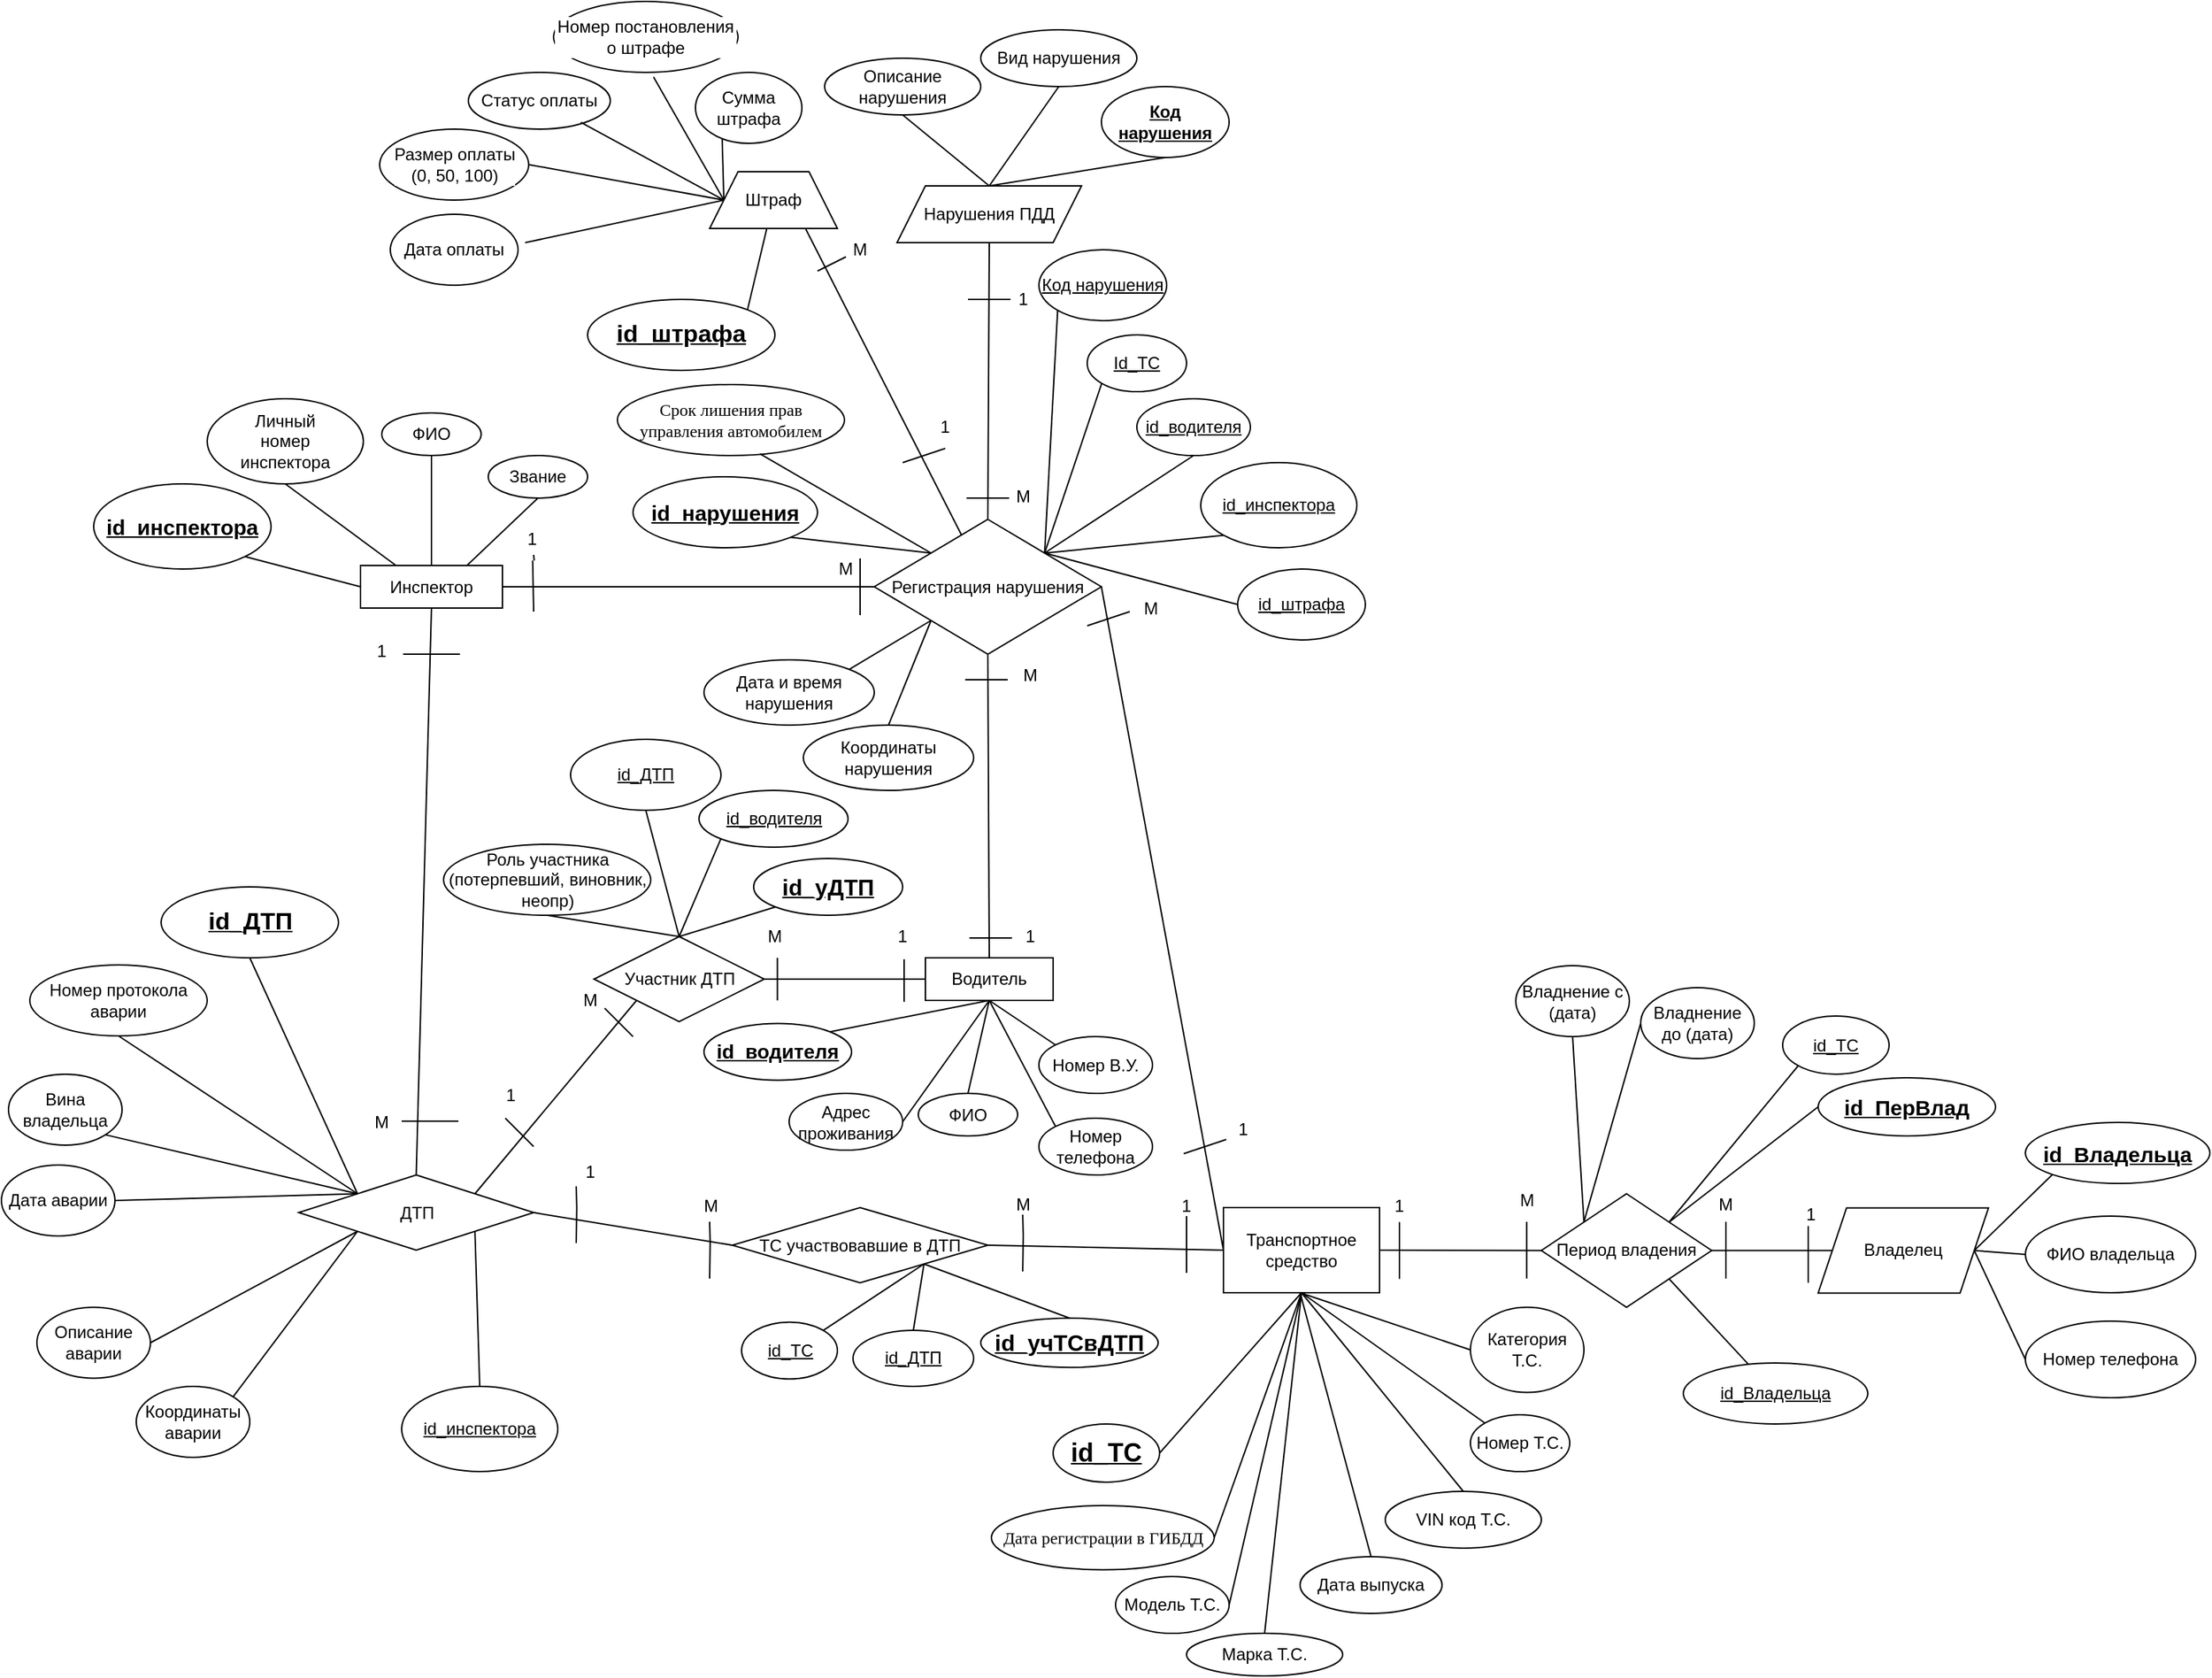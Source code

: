 <mxfile version="24.8.4" pages="2">
  <diagram name="Страница — 1" id="uybRoan9pvtPxitQQdLI">
    <mxGraphModel dx="2220" dy="1965" grid="1" gridSize="10" guides="1" tooltips="1" connect="1" arrows="0" fold="1" page="1" pageScale="1" pageWidth="827" pageHeight="1169" math="0" shadow="0">
      <root>
        <mxCell id="0" />
        <mxCell id="1" parent="0" />
        <mxCell id="2xZ_PK04om7FWo83Txfk-1" value="Инспектор" style="rounded=0;whiteSpace=wrap;html=1;" parent="1" vertex="1">
          <mxGeometry x="-442" y="127.5" width="100" height="30" as="geometry" />
        </mxCell>
        <mxCell id="2xZ_PK04om7FWo83Txfk-3" value="Водитель" style="rounded=0;whiteSpace=wrap;html=1;" parent="1" vertex="1">
          <mxGeometry x="-44" y="404" width="90" height="30" as="geometry" />
        </mxCell>
        <mxCell id="2xZ_PK04om7FWo83Txfk-4" value="ФИО" style="ellipse;whiteSpace=wrap;html=1;" parent="1" vertex="1">
          <mxGeometry x="-49" y="499.5" width="70" height="30" as="geometry" />
        </mxCell>
        <mxCell id="2xZ_PK04om7FWo83Txfk-9" value="" style="endArrow=none;html=1;rounded=0;exitX=0.5;exitY=1;exitDx=0;exitDy=0;entryX=0.5;entryY=0;entryDx=0;entryDy=0;" parent="1" source="2xZ_PK04om7FWo83Txfk-3" target="2xZ_PK04om7FWo83Txfk-4" edge="1">
          <mxGeometry width="50" height="50" relative="1" as="geometry">
            <mxPoint x="326" y="796.5" as="sourcePoint" />
            <mxPoint x="-14" y="564" as="targetPoint" />
          </mxGeometry>
        </mxCell>
        <mxCell id="2xZ_PK04om7FWo83Txfk-10" value="Номер В.У." style="ellipse;whiteSpace=wrap;html=1;fontStyle=0" parent="1" vertex="1">
          <mxGeometry x="36" y="459.5" width="80" height="40" as="geometry" />
        </mxCell>
        <mxCell id="2xZ_PK04om7FWo83Txfk-11" value="" style="endArrow=none;html=1;rounded=0;entryX=0;entryY=0;entryDx=0;entryDy=0;" parent="1" target="2xZ_PK04om7FWo83Txfk-10" edge="1">
          <mxGeometry width="50" height="50" relative="1" as="geometry">
            <mxPoint x="1" y="434" as="sourcePoint" />
            <mxPoint x="396" y="766.5" as="targetPoint" />
          </mxGeometry>
        </mxCell>
        <mxCell id="2xZ_PK04om7FWo83Txfk-12" value="Номер телефона" style="ellipse;whiteSpace=wrap;html=1;" parent="1" vertex="1">
          <mxGeometry x="36" y="517" width="80" height="40" as="geometry" />
        </mxCell>
        <mxCell id="2xZ_PK04om7FWo83Txfk-13" value="" style="endArrow=none;html=1;rounded=0;entryX=0;entryY=0;entryDx=0;entryDy=0;exitX=0.5;exitY=1;exitDx=0;exitDy=0;" parent="1" source="2xZ_PK04om7FWo83Txfk-3" target="2xZ_PK04om7FWo83Txfk-12" edge="1">
          <mxGeometry width="50" height="50" relative="1" as="geometry">
            <mxPoint x="346" y="816.5" as="sourcePoint" />
            <mxPoint x="396" y="766.5" as="targetPoint" />
          </mxGeometry>
        </mxCell>
        <mxCell id="2xZ_PK04om7FWo83Txfk-15" value="Адрес проживания" style="ellipse;whiteSpace=wrap;html=1;" parent="1" vertex="1">
          <mxGeometry x="-140" y="499.5" width="80" height="40" as="geometry" />
        </mxCell>
        <mxCell id="2xZ_PK04om7FWo83Txfk-17" value="" style="endArrow=none;html=1;rounded=0;exitX=1;exitY=0.5;exitDx=0;exitDy=0;entryX=0.5;entryY=1;entryDx=0;entryDy=0;" parent="1" source="2xZ_PK04om7FWo83Txfk-15" target="2xZ_PK04om7FWo83Txfk-3" edge="1">
          <mxGeometry width="50" height="50" relative="1" as="geometry">
            <mxPoint x="216" y="686.5" as="sourcePoint" />
            <mxPoint x="256" y="636.5" as="targetPoint" />
          </mxGeometry>
        </mxCell>
        <mxCell id="2xZ_PK04om7FWo83Txfk-18" value="Нарушения ПДД" style="shape=parallelogram;perimeter=parallelogramPerimeter;whiteSpace=wrap;html=1;fixedSize=1;" parent="1" vertex="1">
          <mxGeometry x="-64" y="-140" width="130" height="40" as="geometry" />
        </mxCell>
        <mxCell id="2xZ_PK04om7FWo83Txfk-20" value="&lt;span&gt;Личный&lt;/span&gt;&lt;div&gt;&lt;span&gt;номер&lt;/span&gt;&lt;/div&gt;&lt;div&gt;&lt;span&gt;инспектора&lt;/span&gt;&lt;/div&gt;" style="ellipse;whiteSpace=wrap;html=1;fontStyle=0" parent="1" vertex="1">
          <mxGeometry x="-550" y="10" width="110" height="60" as="geometry" />
        </mxCell>
        <mxCell id="2xZ_PK04om7FWo83Txfk-21" value="" style="endArrow=none;html=1;rounded=0;entryX=0.5;entryY=1;entryDx=0;entryDy=0;exitX=0.25;exitY=0;exitDx=0;exitDy=0;" parent="1" source="2xZ_PK04om7FWo83Txfk-1" target="2xZ_PK04om7FWo83Txfk-20" edge="1">
          <mxGeometry width="50" height="50" relative="1" as="geometry">
            <mxPoint x="-1032" y="140" as="sourcePoint" />
            <mxPoint x="-982" y="90" as="targetPoint" />
          </mxGeometry>
        </mxCell>
        <mxCell id="2xZ_PK04om7FWo83Txfk-24" value="Транспортное&lt;div&gt;средство&lt;/div&gt;" style="rounded=0;whiteSpace=wrap;html=1;" parent="1" vertex="1">
          <mxGeometry x="166" y="580" width="110" height="60" as="geometry" />
        </mxCell>
        <mxCell id="2xZ_PK04om7FWo83Txfk-30" value="Номер Т.С." style="ellipse;whiteSpace=wrap;html=1;fontStyle=0" parent="1" vertex="1">
          <mxGeometry x="340" y="726" width="70" height="40" as="geometry" />
        </mxCell>
        <mxCell id="2xZ_PK04om7FWo83Txfk-32" value="Модель Т.С." style="ellipse;whiteSpace=wrap;html=1;" parent="1" vertex="1">
          <mxGeometry x="90" y="840" width="80" height="40" as="geometry" />
        </mxCell>
        <mxCell id="2xZ_PK04om7FWo83Txfk-34" value="" style="endArrow=none;html=1;rounded=0;exitX=0.5;exitY=1;exitDx=0;exitDy=0;entryX=0;entryY=0;entryDx=0;entryDy=0;" parent="1" source="2xZ_PK04om7FWo83Txfk-24" target="2xZ_PK04om7FWo83Txfk-30" edge="1">
          <mxGeometry width="50" height="50" relative="1" as="geometry">
            <mxPoint x="397" y="686" as="sourcePoint" />
            <mxPoint x="447" y="636" as="targetPoint" />
          </mxGeometry>
        </mxCell>
        <mxCell id="2xZ_PK04om7FWo83Txfk-41" value="Дата выпуска" style="ellipse;whiteSpace=wrap;html=1;" parent="1" vertex="1">
          <mxGeometry x="220" y="826" width="100" height="40" as="geometry" />
        </mxCell>
        <mxCell id="DVrpvTOk0jTV4oM5Se0g-2" value="&lt;div&gt;&lt;span id=&quot;docs-internal-guid-81faf70e-7fff-be24-3cce-21bf5d25a622&quot; style=&quot;background-color: initial;&quot;&gt;&lt;span style=&quot;font-family: &amp;quot;Times New Roman&amp;quot;, serif; background-color: transparent; font-variant-numeric: normal; font-variant-east-asian: normal; font-variant-alternates: normal; font-variant-position: normal; vertical-align: baseline; white-space-collapse: preserve;&quot;&gt;Дата регистрации в ГИБДД&lt;/span&gt;&lt;/span&gt;&lt;br&gt;&lt;/div&gt;" style="ellipse;whiteSpace=wrap;html=1;fontColor=#000000;fontSize=12;verticalAlign=middle;align=center;" parent="1" vertex="1">
          <mxGeometry x="2.5" y="790" width="157" height="45.25" as="geometry" />
        </mxCell>
        <mxCell id="DVrpvTOk0jTV4oM5Se0g-3" value="" style="endArrow=none;html=1;rounded=0;exitX=1;exitY=0.5;exitDx=0;exitDy=0;entryX=0.5;entryY=1;entryDx=0;entryDy=0;" parent="1" source="DVrpvTOk0jTV4oM5Se0g-2" target="2xZ_PK04om7FWo83Txfk-24" edge="1">
          <mxGeometry width="50" height="50" relative="1" as="geometry">
            <mxPoint x="127" y="701" as="sourcePoint" />
            <mxPoint x="317" y="646" as="targetPoint" />
            <Array as="points" />
          </mxGeometry>
        </mxCell>
        <mxCell id="DVrpvTOk0jTV4oM5Se0g-5" value="&lt;b style=&quot;font-weight: normal; font-size: 12px;&quot; id=&quot;docs-internal-guid-deb80641-7fff-4cc3-0323-eca9b664dfb7&quot;&gt;&lt;span style=&quot;font-size: 12px; font-family: &amp;quot;Times New Roman&amp;quot;, serif; background-color: transparent; font-weight: 400; font-style: normal; font-variant: normal; text-decoration: none; vertical-align: baseline; white-space: pre-wrap;&quot;&gt;Срок лишения прав управления автомобилем&lt;/span&gt;&lt;/b&gt;" style="ellipse;whiteSpace=wrap;html=1;fontColor=default;verticalAlign=middle;fontSize=12;" parent="1" vertex="1">
          <mxGeometry x="-261" width="160" height="50" as="geometry" />
        </mxCell>
        <mxCell id="DVrpvTOk0jTV4oM5Se0g-6" value="" style="endArrow=none;html=1;rounded=0;exitX=0;exitY=0;exitDx=0;exitDy=0;entryX=0.628;entryY=0.977;entryDx=0;entryDy=0;entryPerimeter=0;" parent="1" source="DVrpvTOk0jTV4oM5Se0g-7" target="DVrpvTOk0jTV4oM5Se0g-5" edge="1">
          <mxGeometry width="50" height="50" relative="1" as="geometry">
            <mxPoint x="270" y="180" as="sourcePoint" />
            <mxPoint x="320" y="130" as="targetPoint" />
          </mxGeometry>
        </mxCell>
        <mxCell id="DVrpvTOk0jTV4oM5Se0g-7" value="Регистрация нарушения" style="rhombus;whiteSpace=wrap;html=1;" parent="1" vertex="1">
          <mxGeometry x="-80" y="95" width="160" height="95" as="geometry" />
        </mxCell>
        <mxCell id="DVrpvTOk0jTV4oM5Se0g-9" value="" style="endArrow=none;html=1;rounded=0;entryX=0;entryY=0.5;entryDx=0;entryDy=0;" parent="1" target="DVrpvTOk0jTV4oM5Se0g-10" edge="1">
          <mxGeometry width="50" height="50" relative="1" as="geometry">
            <mxPoint x="220" y="640" as="sourcePoint" />
            <mxPoint x="347.692" y="700.446" as="targetPoint" />
          </mxGeometry>
        </mxCell>
        <mxCell id="DVrpvTOk0jTV4oM5Se0g-10" value="Категория Т.С." style="ellipse;whiteSpace=wrap;html=1;" parent="1" vertex="1">
          <mxGeometry x="340" y="650.25" width="80" height="60" as="geometry" />
        </mxCell>
        <mxCell id="DVrpvTOk0jTV4oM5Se0g-13" value="VIN код Т.С." style="ellipse;whiteSpace=wrap;html=1;fontStyle=0" parent="1" vertex="1">
          <mxGeometry x="280" y="780" width="110" height="40" as="geometry" />
        </mxCell>
        <mxCell id="DVrpvTOk0jTV4oM5Se0g-15" value="Марка Т.С." style="ellipse;whiteSpace=wrap;html=1;" parent="1" vertex="1">
          <mxGeometry x="140" y="880" width="110" height="30" as="geometry" />
        </mxCell>
        <mxCell id="DVrpvTOk0jTV4oM5Se0g-18" value="" style="endArrow=none;html=1;rounded=0;exitX=0.5;exitY=0;exitDx=0;exitDy=0;entryX=0.5;entryY=1;entryDx=0;entryDy=0;" parent="1" source="DVrpvTOk0jTV4oM5Se0g-13" target="2xZ_PK04om7FWo83Txfk-24" edge="1">
          <mxGeometry width="50" height="50" relative="1" as="geometry">
            <mxPoint x="307" y="856" as="sourcePoint" />
            <mxPoint x="357" y="806" as="targetPoint" />
          </mxGeometry>
        </mxCell>
        <mxCell id="DVrpvTOk0jTV4oM5Se0g-21" value="Код нарушения" style="ellipse;whiteSpace=wrap;html=1;fontStyle=5" parent="1" vertex="1">
          <mxGeometry x="80" y="-210" width="90" height="50" as="geometry" />
        </mxCell>
        <mxCell id="DVrpvTOk0jTV4oM5Se0g-22" value="Вид нарушения" style="ellipse;whiteSpace=wrap;html=1;" parent="1" vertex="1">
          <mxGeometry x="-5" y="-250" width="110" height="40" as="geometry" />
        </mxCell>
        <mxCell id="DVrpvTOk0jTV4oM5Se0g-23" value="" style="endArrow=none;html=1;rounded=0;exitX=0.5;exitY=0;exitDx=0;exitDy=0;entryX=0.5;entryY=1;entryDx=0;entryDy=0;" parent="1" source="2xZ_PK04om7FWo83Txfk-18" target="DVrpvTOk0jTV4oM5Se0g-22" edge="1">
          <mxGeometry width="50" height="50" relative="1" as="geometry">
            <mxPoint x="-130" y="140" as="sourcePoint" />
            <mxPoint x="-80" y="90" as="targetPoint" />
          </mxGeometry>
        </mxCell>
        <mxCell id="DVrpvTOk0jTV4oM5Se0g-24" value="" style="endArrow=none;html=1;rounded=0;exitX=0.5;exitY=1;exitDx=0;exitDy=0;entryX=0.5;entryY=0;entryDx=0;entryDy=0;" parent="1" source="DVrpvTOk0jTV4oM5Se0g-21" target="2xZ_PK04om7FWo83Txfk-18" edge="1">
          <mxGeometry width="50" height="50" relative="1" as="geometry">
            <mxPoint x="-130" y="140" as="sourcePoint" />
            <mxPoint x="-80" y="90" as="targetPoint" />
          </mxGeometry>
        </mxCell>
        <mxCell id="DVrpvTOk0jTV4oM5Se0g-27" value="&lt;span&gt;Дата и время нарушения&lt;/span&gt;" style="ellipse;whiteSpace=wrap;html=1;fontStyle=0" parent="1" vertex="1">
          <mxGeometry x="-200" y="194" width="120" height="46" as="geometry" />
        </mxCell>
        <mxCell id="DVrpvTOk0jTV4oM5Se0g-28" value="" style="endArrow=none;html=1;rounded=0;exitX=1;exitY=0;exitDx=0;exitDy=0;entryX=0;entryY=1;entryDx=0;entryDy=0;" parent="1" source="DVrpvTOk0jTV4oM5Se0g-27" target="DVrpvTOk0jTV4oM5Se0g-7" edge="1">
          <mxGeometry width="50" height="50" relative="1" as="geometry">
            <mxPoint x="10" y="200" as="sourcePoint" />
            <mxPoint x="60" y="150" as="targetPoint" />
          </mxGeometry>
        </mxCell>
        <mxCell id="DVrpvTOk0jTV4oM5Se0g-29" value="Координаты нарушения" style="ellipse;whiteSpace=wrap;html=1;" parent="1" vertex="1">
          <mxGeometry x="-130" y="240" width="120" height="46" as="geometry" />
        </mxCell>
        <mxCell id="DVrpvTOk0jTV4oM5Se0g-30" value="" style="endArrow=none;html=1;rounded=0;exitX=0.5;exitY=0;exitDx=0;exitDy=0;entryX=0;entryY=1;entryDx=0;entryDy=0;" parent="1" source="DVrpvTOk0jTV4oM5Se0g-29" target="DVrpvTOk0jTV4oM5Se0g-7" edge="1">
          <mxGeometry width="50" height="50" relative="1" as="geometry">
            <mxPoint x="10" y="210" as="sourcePoint" />
            <mxPoint x="60" y="160" as="targetPoint" />
          </mxGeometry>
        </mxCell>
        <mxCell id="DVrpvTOk0jTV4oM5Se0g-31" value="id_водителя" style="ellipse;whiteSpace=wrap;html=1;fontStyle=4" parent="1" vertex="1">
          <mxGeometry x="105" y="10" width="80" height="40" as="geometry" />
        </mxCell>
        <mxCell id="DVrpvTOk0jTV4oM5Se0g-32" value="" style="endArrow=none;html=1;rounded=0;entryX=0.5;entryY=1;entryDx=0;entryDy=0;exitX=1;exitY=0;exitDx=0;exitDy=0;" parent="1" source="DVrpvTOk0jTV4oM5Se0g-7" target="DVrpvTOk0jTV4oM5Se0g-31" edge="1">
          <mxGeometry width="50" height="50" relative="1" as="geometry">
            <mxPoint y="190" as="sourcePoint" />
            <mxPoint x="50" y="140" as="targetPoint" />
          </mxGeometry>
        </mxCell>
        <mxCell id="DVrpvTOk0jTV4oM5Se0g-33" value="id_нарушения" style="ellipse;whiteSpace=wrap;html=1;fontStyle=5;horizontal=1;strokeColor=default;fontSize=15;" parent="1" vertex="1">
          <mxGeometry x="-250" y="65" width="130" height="50" as="geometry" />
        </mxCell>
        <mxCell id="DVrpvTOk0jTV4oM5Se0g-34" value="" style="endArrow=none;html=1;rounded=0;exitX=1;exitY=1;exitDx=0;exitDy=0;entryX=0;entryY=0;entryDx=0;entryDy=0;" parent="1" source="DVrpvTOk0jTV4oM5Se0g-33" target="DVrpvTOk0jTV4oM5Se0g-7" edge="1">
          <mxGeometry width="50" height="50" relative="1" as="geometry">
            <mxPoint x="-100" y="180" as="sourcePoint" />
            <mxPoint x="-50" y="130" as="targetPoint" />
          </mxGeometry>
        </mxCell>
        <mxCell id="DVrpvTOk0jTV4oM5Se0g-36" value="" style="endArrow=none;html=1;rounded=0;entryX=0.5;entryY=1;entryDx=0;entryDy=0;exitX=0.5;exitY=0;exitDx=0;exitDy=0;" parent="1" source="DVrpvTOk0jTV4oM5Se0g-7" target="2xZ_PK04om7FWo83Txfk-18" edge="1">
          <mxGeometry width="50" height="50" relative="1" as="geometry">
            <mxPoint x="70" y="20" as="sourcePoint" />
            <mxPoint y="-130" as="targetPoint" />
          </mxGeometry>
        </mxCell>
        <mxCell id="DVrpvTOk0jTV4oM5Se0g-37" value="Размер оплаты&lt;div&gt;(0, 50, 100)&lt;/div&gt;" style="ellipse;whiteSpace=wrap;html=1;labelBackgroundColor=#FFFFFF;" parent="1" vertex="1">
          <mxGeometry x="-428.5" y="-180" width="105" height="50" as="geometry" />
        </mxCell>
        <mxCell id="DVrpvTOk0jTV4oM5Se0g-39" value="Статус оплаты" style="ellipse;whiteSpace=wrap;html=1;labelBackgroundColor=#FFFFFF;" parent="1" vertex="1">
          <mxGeometry x="-366" y="-220" width="100" height="40" as="geometry" />
        </mxCell>
        <mxCell id="DVrpvTOk0jTV4oM5Se0g-41" value="Дата оплаты" style="ellipse;whiteSpace=wrap;html=1;fontStyle=0;labelBackgroundColor=#FFFFFF;" parent="1" vertex="1">
          <mxGeometry x="-421" y="-120" width="90" height="50" as="geometry" />
        </mxCell>
        <mxCell id="DVrpvTOk0jTV4oM5Se0g-43" value="Номер постановления о штрафе" style="ellipse;whiteSpace=wrap;html=1;fontStyle=0;labelBackgroundColor=#FFFFFF;" parent="1" vertex="1">
          <mxGeometry x="-306" y="-270" width="130" height="50" as="geometry" />
        </mxCell>
        <mxCell id="DVrpvTOk0jTV4oM5Se0g-53" value="&lt;u&gt;id_инспектора&lt;/u&gt;" style="ellipse;whiteSpace=wrap;html=1;" parent="1" vertex="1">
          <mxGeometry x="150" y="55" width="110" height="60" as="geometry" />
        </mxCell>
        <mxCell id="DVrpvTOk0jTV4oM5Se0g-54" value="" style="endArrow=none;html=1;rounded=0;entryX=0;entryY=1;entryDx=0;entryDy=0;exitX=1;exitY=0;exitDx=0;exitDy=0;" parent="1" source="DVrpvTOk0jTV4oM5Se0g-7" target="DVrpvTOk0jTV4oM5Se0g-53" edge="1">
          <mxGeometry width="50" height="50" relative="1" as="geometry">
            <mxPoint x="-70" y="190" as="sourcePoint" />
            <mxPoint x="-20" y="140" as="targetPoint" />
          </mxGeometry>
        </mxCell>
        <mxCell id="DVrpvTOk0jTV4oM5Se0g-55" value="Id_ТС" style="ellipse;whiteSpace=wrap;html=1;fontStyle=4" parent="1" vertex="1">
          <mxGeometry x="70" y="-35" width="70" height="40" as="geometry" />
        </mxCell>
        <mxCell id="DVrpvTOk0jTV4oM5Se0g-56" value="" style="endArrow=none;html=1;rounded=0;entryX=0;entryY=1;entryDx=0;entryDy=0;exitX=1;exitY=0;exitDx=0;exitDy=0;" parent="1" source="DVrpvTOk0jTV4oM5Se0g-7" target="DVrpvTOk0jTV4oM5Se0g-55" edge="1">
          <mxGeometry width="50" height="50" relative="1" as="geometry">
            <mxPoint x="40" y="120" as="sourcePoint" />
            <mxPoint x="90" y="110" as="targetPoint" />
          </mxGeometry>
        </mxCell>
        <mxCell id="DVrpvTOk0jTV4oM5Se0g-57" value="" style="endArrow=none;html=1;rounded=0;exitX=1;exitY=0.5;exitDx=0;exitDy=0;entryX=0;entryY=0.5;entryDx=0;entryDy=0;" parent="1" source="2xZ_PK04om7FWo83Txfk-1" target="DVrpvTOk0jTV4oM5Se0g-7" edge="1">
          <mxGeometry width="50" height="50" relative="1" as="geometry">
            <mxPoint x="40" y="160" as="sourcePoint" />
            <mxPoint x="90" y="110" as="targetPoint" />
          </mxGeometry>
        </mxCell>
        <mxCell id="DVrpvTOk0jTV4oM5Se0g-58" value="ФИО" style="ellipse;whiteSpace=wrap;html=1;" parent="1" vertex="1">
          <mxGeometry x="-427" y="20" width="70" height="30" as="geometry" />
        </mxCell>
        <mxCell id="DVrpvTOk0jTV4oM5Se0g-59" value="Звание" style="ellipse;whiteSpace=wrap;html=1;" parent="1" vertex="1">
          <mxGeometry x="-352" y="50" width="70" height="30" as="geometry" />
        </mxCell>
        <mxCell id="DVrpvTOk0jTV4oM5Se0g-60" value="" style="endArrow=none;html=1;rounded=0;exitX=0.5;exitY=0;exitDx=0;exitDy=0;entryX=0.5;entryY=1;entryDx=0;entryDy=0;" parent="1" source="2xZ_PK04om7FWo83Txfk-1" target="DVrpvTOk0jTV4oM5Se0g-58" edge="1">
          <mxGeometry width="50" height="50" relative="1" as="geometry">
            <mxPoint x="-162" y="150" as="sourcePoint" />
            <mxPoint x="-112" y="100" as="targetPoint" />
          </mxGeometry>
        </mxCell>
        <mxCell id="DVrpvTOk0jTV4oM5Se0g-61" value="" style="endArrow=none;html=1;rounded=0;exitX=0.75;exitY=0;exitDx=0;exitDy=0;entryX=0.5;entryY=1;entryDx=0;entryDy=0;" parent="1" source="2xZ_PK04om7FWo83Txfk-1" target="DVrpvTOk0jTV4oM5Se0g-59" edge="1">
          <mxGeometry width="50" height="50" relative="1" as="geometry">
            <mxPoint x="-162" y="150" as="sourcePoint" />
            <mxPoint x="-112" y="100" as="targetPoint" />
          </mxGeometry>
        </mxCell>
        <mxCell id="DVrpvTOk0jTV4oM5Se0g-62" value="Штраф" style="shape=trapezoid;perimeter=trapezoidPerimeter;whiteSpace=wrap;html=1;fixedSize=1;labelBackgroundColor=#FFFFFF;" parent="1" vertex="1">
          <mxGeometry x="-196" y="-150" width="90" height="40" as="geometry" />
        </mxCell>
        <mxCell id="DVrpvTOk0jTV4oM5Se0g-71" value="" style="endArrow=none;html=1;rounded=0;exitX=1;exitY=0.5;exitDx=0;exitDy=0;entryX=0;entryY=0.5;entryDx=0;entryDy=0;" parent="1" source="2xZ_PK04om7FWo83Txfk-24" target="QKv4T_avrwwknt7Am-L7-1" edge="1">
          <mxGeometry width="50" height="50" relative="1" as="geometry">
            <mxPoint x="-33" y="697" as="sourcePoint" />
            <mxPoint x="340" y="610" as="targetPoint" />
          </mxGeometry>
        </mxCell>
        <mxCell id="DVrpvTOk0jTV4oM5Se0g-72" value="Владелец" style="shape=parallelogram;perimeter=parallelogramPerimeter;whiteSpace=wrap;html=1;fixedSize=1;" parent="1" vertex="1">
          <mxGeometry x="585" y="580.25" width="120" height="60" as="geometry" />
        </mxCell>
        <mxCell id="DVrpvTOk0jTV4oM5Se0g-73" value="" style="endArrow=none;html=1;rounded=0;exitX=1;exitY=0.5;exitDx=0;exitDy=0;entryX=0;entryY=0.5;entryDx=0;entryDy=0;" parent="1" source="DVrpvTOk0jTV4oM5Se0g-7" target="2xZ_PK04om7FWo83Txfk-24" edge="1">
          <mxGeometry width="50" height="50" relative="1" as="geometry">
            <mxPoint x="340" y="230" as="sourcePoint" />
            <mxPoint x="390" y="180" as="targetPoint" />
          </mxGeometry>
        </mxCell>
        <mxCell id="DVrpvTOk0jTV4oM5Se0g-75" value="Сумма штрафа" style="ellipse;whiteSpace=wrap;html=1;" parent="1" vertex="1">
          <mxGeometry x="-206" y="-220" width="75" height="50" as="geometry" />
        </mxCell>
        <mxCell id="DVrpvTOk0jTV4oM5Se0g-83" value="ДТП" style="rhombus;whiteSpace=wrap;html=1;" parent="1" vertex="1">
          <mxGeometry x="-485.5" y="557" width="165.5" height="53" as="geometry" />
        </mxCell>
        <mxCell id="DVrpvTOk0jTV4oM5Se0g-84" value="Координаты аварии" style="ellipse;whiteSpace=wrap;html=1;" parent="1" vertex="1">
          <mxGeometry x="-600" y="706" width="80" height="50" as="geometry" />
        </mxCell>
        <mxCell id="DVrpvTOk0jTV4oM5Se0g-85" value="Дата аварии" style="ellipse;whiteSpace=wrap;html=1;" parent="1" vertex="1">
          <mxGeometry x="-695" y="550" width="80" height="50" as="geometry" />
        </mxCell>
        <mxCell id="DVrpvTOk0jTV4oM5Se0g-86" value="Вина владельца" style="ellipse;whiteSpace=wrap;html=1;" parent="1" vertex="1">
          <mxGeometry x="-690" y="486" width="80" height="50" as="geometry" />
        </mxCell>
        <mxCell id="DVrpvTOk0jTV4oM5Se0g-88" value="Описание аварии" style="ellipse;whiteSpace=wrap;html=1;" parent="1" vertex="1">
          <mxGeometry x="-670" y="650.25" width="80" height="50" as="geometry" />
        </mxCell>
        <mxCell id="DVrpvTOk0jTV4oM5Se0g-92" value="" style="endArrow=none;html=1;rounded=0;exitX=0.5;exitY=1;exitDx=0;exitDy=0;entryX=0.5;entryY=0;entryDx=0;entryDy=0;" parent="1" source="DVrpvTOk0jTV4oM5Se0g-7" target="2xZ_PK04om7FWo83Txfk-3" edge="1">
          <mxGeometry width="50" height="50" relative="1" as="geometry">
            <mxPoint y="170" as="sourcePoint" />
            <mxPoint y="310" as="targetPoint" />
          </mxGeometry>
        </mxCell>
        <mxCell id="DVrpvTOk0jTV4oM5Se0g-93" value="" style="endArrow=none;html=1;rounded=0;exitX=0.75;exitY=1;exitDx=0;exitDy=0;" parent="1" source="DVrpvTOk0jTV4oM5Se0g-62" target="DVrpvTOk0jTV4oM5Se0g-7" edge="1">
          <mxGeometry width="50" height="50" relative="1" as="geometry">
            <mxPoint x="-130" y="-60" as="sourcePoint" />
            <mxPoint x="-80" y="-110" as="targetPoint" />
          </mxGeometry>
        </mxCell>
        <mxCell id="DVrpvTOk0jTV4oM5Se0g-95" value="" style="endArrow=none;html=1;rounded=0;entryX=0.542;entryY=1.064;entryDx=0;entryDy=0;entryPerimeter=0;" parent="1" target="DVrpvTOk0jTV4oM5Se0g-43" edge="1">
          <mxGeometry width="50" height="50" relative="1" as="geometry">
            <mxPoint x="-186" y="-130" as="sourcePoint" />
            <mxPoint x="-76" y="-40" as="targetPoint" />
          </mxGeometry>
        </mxCell>
        <mxCell id="DVrpvTOk0jTV4oM5Se0g-96" value="" style="endArrow=none;html=1;rounded=0;entryX=1;entryY=0.5;entryDx=0;entryDy=0;" parent="1" target="DVrpvTOk0jTV4oM5Se0g-37" edge="1">
          <mxGeometry width="50" height="50" relative="1" as="geometry">
            <mxPoint x="-186" y="-130" as="sourcePoint" />
            <mxPoint x="-226" y="-207" as="targetPoint" />
          </mxGeometry>
        </mxCell>
        <mxCell id="DVrpvTOk0jTV4oM5Se0g-97" value="" style="endArrow=none;html=1;rounded=0;entryX=0.792;entryY=0.88;entryDx=0;entryDy=0;entryPerimeter=0;" parent="1" target="DVrpvTOk0jTV4oM5Se0g-39" edge="1">
          <mxGeometry width="50" height="50" relative="1" as="geometry">
            <mxPoint x="-186" y="-130" as="sourcePoint" />
            <mxPoint x="-314" y="-145" as="targetPoint" />
          </mxGeometry>
        </mxCell>
        <mxCell id="DVrpvTOk0jTV4oM5Se0g-98" value="" style="endArrow=none;html=1;rounded=0;exitX=0;exitY=0.5;exitDx=0;exitDy=0;" parent="1" source="DVrpvTOk0jTV4oM5Se0g-62" edge="1">
          <mxGeometry width="50" height="50" relative="1" as="geometry">
            <mxPoint x="-224" y="-133" as="sourcePoint" />
            <mxPoint x="-326" y="-100" as="targetPoint" />
          </mxGeometry>
        </mxCell>
        <mxCell id="DVrpvTOk0jTV4oM5Se0g-100" value="" style="endArrow=none;html=1;rounded=0;entryX=0.251;entryY=0.935;entryDx=0;entryDy=0;exitX=0;exitY=0.5;exitDx=0;exitDy=0;entryPerimeter=0;" parent="1" source="DVrpvTOk0jTV4oM5Se0g-62" target="DVrpvTOk0jTV4oM5Se0g-75" edge="1">
          <mxGeometry width="50" height="50" relative="1" as="geometry">
            <mxPoint x="-146" y="-150" as="sourcePoint" />
            <mxPoint x="-226" y="-207" as="targetPoint" />
            <Array as="points">
              <mxPoint x="-186" y="-130" />
            </Array>
          </mxGeometry>
        </mxCell>
        <mxCell id="DVrpvTOk0jTV4oM5Se0g-109" value="" style="endArrow=none;html=1;rounded=0;entryX=0.5;entryY=1;entryDx=0;entryDy=0;exitX=0.5;exitY=0;exitDx=0;exitDy=0;" parent="1" source="DVrpvTOk0jTV4oM5Se0g-83" target="2xZ_PK04om7FWo83Txfk-1" edge="1">
          <mxGeometry width="50" height="50" relative="1" as="geometry">
            <mxPoint x="-260" y="410" as="sourcePoint" />
            <mxPoint x="-210" y="360" as="targetPoint" />
          </mxGeometry>
        </mxCell>
        <mxCell id="DVrpvTOk0jTV4oM5Se0g-110" value="" style="endArrow=none;html=1;rounded=0;entryX=0;entryY=0.5;entryDx=0;entryDy=0;exitX=1;exitY=0.5;exitDx=0;exitDy=0;" parent="1" source="dHCuaCXkNrLnx8WZDOUd-2" target="2xZ_PK04om7FWo83Txfk-24" edge="1">
          <mxGeometry width="50" height="50" relative="1" as="geometry">
            <mxPoint x="-260" y="410" as="sourcePoint" />
            <mxPoint x="-210" y="360" as="targetPoint" />
          </mxGeometry>
        </mxCell>
        <mxCell id="DVrpvTOk0jTV4oM5Se0g-111" value="&lt;u&gt;id_инспект&lt;/u&gt;&lt;u style=&quot;background-color: initial;&quot;&gt;ора&lt;/u&gt;" style="ellipse;whiteSpace=wrap;html=1;" parent="1" vertex="1">
          <mxGeometry x="-413" y="706" width="110" height="60" as="geometry" />
        </mxCell>
        <mxCell id="DVrpvTOk0jTV4oM5Se0g-113" value="" style="endArrow=none;html=1;rounded=0;entryX=0;entryY=0.5;entryDx=0;entryDy=0;exitX=1;exitY=0.5;exitDx=0;exitDy=0;" parent="1" source="DVrpvTOk0jTV4oM5Se0g-137" target="2xZ_PK04om7FWo83Txfk-3" edge="1">
          <mxGeometry width="50" height="50" relative="1" as="geometry">
            <mxPoint x="-180" y="610" as="sourcePoint" />
            <mxPoint x="-130" y="560" as="targetPoint" />
          </mxGeometry>
        </mxCell>
        <mxCell id="DVrpvTOk0jTV4oM5Se0g-116" value="" style="endArrow=none;html=1;rounded=0;exitX=1;exitY=1;exitDx=0;exitDy=0;entryX=0.5;entryY=0;entryDx=0;entryDy=0;" parent="1" source="DVrpvTOk0jTV4oM5Se0g-83" target="DVrpvTOk0jTV4oM5Se0g-111" edge="1">
          <mxGeometry width="50" height="50" relative="1" as="geometry">
            <mxPoint x="-270" y="620" as="sourcePoint" />
            <mxPoint x="-220" y="570" as="targetPoint" />
          </mxGeometry>
        </mxCell>
        <mxCell id="DVrpvTOk0jTV4oM5Se0g-118" value="" style="endArrow=none;html=1;rounded=0;entryX=0;entryY=1;entryDx=0;entryDy=0;exitX=1;exitY=0;exitDx=0;exitDy=0;" parent="1" source="DVrpvTOk0jTV4oM5Se0g-84" target="DVrpvTOk0jTV4oM5Se0g-83" edge="1">
          <mxGeometry width="50" height="50" relative="1" as="geometry">
            <mxPoint x="-270" y="620" as="sourcePoint" />
            <mxPoint x="-220" y="570" as="targetPoint" />
          </mxGeometry>
        </mxCell>
        <mxCell id="DVrpvTOk0jTV4oM5Se0g-119" value="" style="endArrow=none;html=1;rounded=0;exitX=0;exitY=1;exitDx=0;exitDy=0;entryX=1;entryY=0.5;entryDx=0;entryDy=0;" parent="1" source="DVrpvTOk0jTV4oM5Se0g-83" target="DVrpvTOk0jTV4oM5Se0g-88" edge="1">
          <mxGeometry width="50" height="50" relative="1" as="geometry">
            <mxPoint x="-270" y="620" as="sourcePoint" />
            <mxPoint x="-220" y="570" as="targetPoint" />
          </mxGeometry>
        </mxCell>
        <mxCell id="DVrpvTOk0jTV4oM5Se0g-120" value="" style="endArrow=none;html=1;rounded=0;entryX=0;entryY=0;entryDx=0;entryDy=0;exitX=1;exitY=0.5;exitDx=0;exitDy=0;" parent="1" source="DVrpvTOk0jTV4oM5Se0g-85" target="DVrpvTOk0jTV4oM5Se0g-83" edge="1">
          <mxGeometry width="50" height="50" relative="1" as="geometry">
            <mxPoint x="-270" y="620" as="sourcePoint" />
            <mxPoint x="-220" y="570" as="targetPoint" />
          </mxGeometry>
        </mxCell>
        <mxCell id="DVrpvTOk0jTV4oM5Se0g-121" value="" style="endArrow=none;html=1;rounded=0;exitX=0;exitY=0;exitDx=0;exitDy=0;entryX=1;entryY=1;entryDx=0;entryDy=0;" parent="1" source="DVrpvTOk0jTV4oM5Se0g-83" target="DVrpvTOk0jTV4oM5Se0g-86" edge="1">
          <mxGeometry width="50" height="50" relative="1" as="geometry">
            <mxPoint x="-270" y="620" as="sourcePoint" />
            <mxPoint x="-220" y="570" as="targetPoint" />
          </mxGeometry>
        </mxCell>
        <mxCell id="DVrpvTOk0jTV4oM5Se0g-122" value="" style="endArrow=none;html=1;rounded=0;exitX=0.5;exitY=0;exitDx=0;exitDy=0;entryX=0.5;entryY=1;entryDx=0;entryDy=0;" parent="1" source="DVrpvTOk0jTV4oM5Se0g-137" target="DVrpvTOk0jTV4oM5Se0g-140" edge="1">
          <mxGeometry width="50" height="50" relative="1" as="geometry">
            <mxPoint x="-270" y="620" as="sourcePoint" />
            <mxPoint x="-497.026" y="478.357" as="targetPoint" />
          </mxGeometry>
        </mxCell>
        <mxCell id="DVrpvTOk0jTV4oM5Se0g-123" value="" style="endArrow=none;html=1;rounded=0;exitX=0.5;exitY=0;exitDx=0;exitDy=0;entryX=0.5;entryY=1;entryDx=0;entryDy=0;" parent="1" source="DVrpvTOk0jTV4oM5Se0g-137" target="DVrpvTOk0jTV4oM5Se0g-139" edge="1">
          <mxGeometry width="50" height="50" relative="1" as="geometry">
            <mxPoint x="-270" y="620" as="sourcePoint" />
            <mxPoint x="-484.526" y="414.357" as="targetPoint" />
          </mxGeometry>
        </mxCell>
        <mxCell id="DVrpvTOk0jTV4oM5Se0g-124" value="Номер протокола аварии" style="ellipse;whiteSpace=wrap;html=1;fontStyle=0" parent="1" vertex="1">
          <mxGeometry x="-675" y="409" width="125" height="50" as="geometry" />
        </mxCell>
        <mxCell id="DVrpvTOk0jTV4oM5Se0g-125" value="" style="endArrow=none;html=1;rounded=0;exitX=0.5;exitY=1;exitDx=0;exitDy=0;entryX=0;entryY=0;entryDx=0;entryDy=0;" parent="1" source="DVrpvTOk0jTV4oM5Se0g-124" target="DVrpvTOk0jTV4oM5Se0g-83" edge="1">
          <mxGeometry width="50" height="50" relative="1" as="geometry">
            <mxPoint x="-160" y="340" as="sourcePoint" />
            <mxPoint x="-410" y="600" as="targetPoint" />
          </mxGeometry>
        </mxCell>
        <mxCell id="DVrpvTOk0jTV4oM5Se0g-126" value="" style="endArrow=none;html=1;rounded=0;exitX=1;exitY=0.5;exitDx=0;exitDy=0;entryX=0.5;entryY=1;entryDx=0;entryDy=0;" parent="1" source="2xZ_PK04om7FWo83Txfk-32" target="2xZ_PK04om7FWo83Txfk-24" edge="1">
          <mxGeometry width="50" height="50" relative="1" as="geometry">
            <mxPoint x="240" y="710" as="sourcePoint" />
            <mxPoint x="290" y="660" as="targetPoint" />
          </mxGeometry>
        </mxCell>
        <mxCell id="DVrpvTOk0jTV4oM5Se0g-127" value="" style="endArrow=none;html=1;rounded=0;exitX=0.5;exitY=0;exitDx=0;exitDy=0;entryX=0.5;entryY=1;entryDx=0;entryDy=0;" parent="1" source="DVrpvTOk0jTV4oM5Se0g-15" target="2xZ_PK04om7FWo83Txfk-24" edge="1">
          <mxGeometry width="50" height="50" relative="1" as="geometry">
            <mxPoint x="240" y="710" as="sourcePoint" />
            <mxPoint x="290" y="660" as="targetPoint" />
          </mxGeometry>
        </mxCell>
        <mxCell id="DVrpvTOk0jTV4oM5Se0g-128" value="" style="endArrow=none;html=1;rounded=0;entryX=0.5;entryY=0;entryDx=0;entryDy=0;" parent="1" target="2xZ_PK04om7FWo83Txfk-41" edge="1">
          <mxGeometry width="50" height="50" relative="1" as="geometry">
            <mxPoint x="220" y="640" as="sourcePoint" />
            <mxPoint x="290" y="660" as="targetPoint" />
          </mxGeometry>
        </mxCell>
        <mxCell id="DVrpvTOk0jTV4oM5Se0g-130" value="Номер телефона" style="ellipse;whiteSpace=wrap;html=1;" parent="1" vertex="1">
          <mxGeometry x="731" y="660" width="120" height="54" as="geometry" />
        </mxCell>
        <mxCell id="DVrpvTOk0jTV4oM5Se0g-131" value="ФИО владельца" style="ellipse;whiteSpace=wrap;html=1;fontStyle=0" parent="1" vertex="1">
          <mxGeometry x="731" y="586" width="120" height="54" as="geometry" />
        </mxCell>
        <mxCell id="DVrpvTOk0jTV4oM5Se0g-132" value="" style="endArrow=none;html=1;rounded=0;entryX=1;entryY=0.5;entryDx=0;entryDy=0;exitX=0;exitY=0.5;exitDx=0;exitDy=0;" parent="1" source="DVrpvTOk0jTV4oM5Se0g-131" target="DVrpvTOk0jTV4oM5Se0g-72" edge="1">
          <mxGeometry width="50" height="50" relative="1" as="geometry">
            <mxPoint x="551" y="690" as="sourcePoint" />
            <mxPoint x="601" y="640" as="targetPoint" />
          </mxGeometry>
        </mxCell>
        <mxCell id="DVrpvTOk0jTV4oM5Se0g-134" value="" style="endArrow=none;html=1;rounded=0;exitX=0;exitY=0.5;exitDx=0;exitDy=0;entryX=1;entryY=0.5;entryDx=0;entryDy=0;" parent="1" source="DVrpvTOk0jTV4oM5Se0g-130" target="DVrpvTOk0jTV4oM5Se0g-72" edge="1">
          <mxGeometry width="50" height="50" relative="1" as="geometry">
            <mxPoint x="551" y="690" as="sourcePoint" />
            <mxPoint x="601" y="640" as="targetPoint" />
          </mxGeometry>
        </mxCell>
        <mxCell id="DVrpvTOk0jTV4oM5Se0g-137" value="Участник ДТП" style="rhombus;whiteSpace=wrap;html=1;" parent="1" vertex="1">
          <mxGeometry x="-277.5" y="389" width="120" height="60" as="geometry" />
        </mxCell>
        <mxCell id="DVrpvTOk0jTV4oM5Se0g-138" value="" style="endArrow=none;html=1;rounded=0;exitX=1;exitY=0;exitDx=0;exitDy=0;entryX=0;entryY=1;entryDx=0;entryDy=0;" parent="1" source="DVrpvTOk0jTV4oM5Se0g-83" target="DVrpvTOk0jTV4oM5Se0g-137" edge="1">
          <mxGeometry width="50" height="50" relative="1" as="geometry">
            <mxPoint x="20" y="610" as="sourcePoint" />
            <mxPoint x="70" y="560" as="targetPoint" />
          </mxGeometry>
        </mxCell>
        <mxCell id="DVrpvTOk0jTV4oM5Se0g-139" value="Роль участника (потерпевший, виновник, неопр)" style="ellipse;whiteSpace=wrap;html=1;" parent="1" vertex="1">
          <mxGeometry x="-383.5" y="324" width="146" height="50" as="geometry" />
        </mxCell>
        <mxCell id="DVrpvTOk0jTV4oM5Se0g-140" value="id_ДТП" style="ellipse;whiteSpace=wrap;html=1;fontStyle=4" parent="1" vertex="1">
          <mxGeometry x="-294" y="250" width="106" height="50" as="geometry" />
        </mxCell>
        <mxCell id="DVrpvTOk0jTV4oM5Se0g-141" value="id_водителя" style="ellipse;whiteSpace=wrap;html=1;fontStyle=4;fontSize=12;" parent="1" vertex="1">
          <mxGeometry x="-203.5" y="286" width="105" height="40" as="geometry" />
        </mxCell>
        <mxCell id="DVrpvTOk0jTV4oM5Se0g-143" value="" style="endArrow=none;html=1;rounded=0;entryX=0;entryY=1;entryDx=0;entryDy=0;exitX=0.5;exitY=0;exitDx=0;exitDy=0;" parent="1" source="DVrpvTOk0jTV4oM5Se0g-137" target="DVrpvTOk0jTV4oM5Se0g-141" edge="1">
          <mxGeometry width="50" height="50" relative="1" as="geometry">
            <mxPoint x="-110" y="490" as="sourcePoint" />
            <mxPoint x="-60" y="440" as="targetPoint" />
          </mxGeometry>
        </mxCell>
        <mxCell id="DVrpvTOk0jTV4oM5Se0g-144" value="" style="endArrow=none;html=1;rounded=0;" parent="1" edge="1">
          <mxGeometry width="50" height="50" relative="1" as="geometry">
            <mxPoint x="-290" y="605" as="sourcePoint" />
            <mxPoint x="-290" y="565" as="targetPoint" />
            <Array as="points">
              <mxPoint x="-289.64" y="580" />
            </Array>
          </mxGeometry>
        </mxCell>
        <mxCell id="DVrpvTOk0jTV4oM5Se0g-145" value="" style="endArrow=none;html=1;rounded=0;" parent="1" edge="1">
          <mxGeometry width="50" height="50" relative="1" as="geometry">
            <mxPoint x="140" y="626" as="sourcePoint" />
            <mxPoint x="140" y="586" as="targetPoint" />
          </mxGeometry>
        </mxCell>
        <mxCell id="DVrpvTOk0jTV4oM5Se0g-147" value="" style="endArrow=none;html=1;rounded=0;" parent="1" edge="1">
          <mxGeometry width="50" height="50" relative="1" as="geometry">
            <mxPoint x="379.66" y="630" as="sourcePoint" />
            <mxPoint x="379.66" y="590" as="targetPoint" />
          </mxGeometry>
        </mxCell>
        <mxCell id="DVrpvTOk0jTV4oM5Se0g-148" value="" style="endArrow=none;html=1;rounded=0;" parent="1" edge="1">
          <mxGeometry width="50" height="50" relative="1" as="geometry">
            <mxPoint x="578" y="633" as="sourcePoint" />
            <mxPoint x="578" y="593" as="targetPoint" />
          </mxGeometry>
        </mxCell>
        <mxCell id="DVrpvTOk0jTV4oM5Se0g-151" value="" style="endArrow=none;html=1;rounded=0;" parent="1" edge="1">
          <mxGeometry width="50" height="50" relative="1" as="geometry">
            <mxPoint x="-340" y="517" as="sourcePoint" />
            <mxPoint x="-320" y="537" as="targetPoint" />
          </mxGeometry>
        </mxCell>
        <mxCell id="DVrpvTOk0jTV4oM5Se0g-154" value="" style="endArrow=none;html=1;rounded=0;" parent="1" edge="1">
          <mxGeometry width="50" height="50" relative="1" as="geometry">
            <mxPoint x="-59" y="435" as="sourcePoint" />
            <mxPoint x="-59" y="405" as="targetPoint" />
          </mxGeometry>
        </mxCell>
        <mxCell id="DVrpvTOk0jTV4oM5Se0g-156" value="" style="endArrow=none;html=1;rounded=0;" parent="1" edge="1">
          <mxGeometry width="50" height="50" relative="1" as="geometry">
            <mxPoint x="-13" y="390" as="sourcePoint" />
            <mxPoint x="17" y="390" as="targetPoint" />
          </mxGeometry>
        </mxCell>
        <mxCell id="DVrpvTOk0jTV4oM5Se0g-157" value="" style="endArrow=none;html=1;rounded=0;" parent="1" edge="1">
          <mxGeometry width="50" height="50" relative="1" as="geometry">
            <mxPoint x="-16" y="208" as="sourcePoint" />
            <mxPoint x="14" y="208" as="targetPoint" />
          </mxGeometry>
        </mxCell>
        <mxCell id="DVrpvTOk0jTV4oM5Se0g-158" value="" style="endArrow=none;html=1;rounded=0;" parent="1" edge="1">
          <mxGeometry width="50" height="50" relative="1" as="geometry">
            <mxPoint x="70" y="170" as="sourcePoint" />
            <mxPoint x="100" y="160" as="targetPoint" />
          </mxGeometry>
        </mxCell>
        <mxCell id="DVrpvTOk0jTV4oM5Se0g-159" value="" style="endArrow=none;html=1;rounded=0;" parent="1" edge="1">
          <mxGeometry width="50" height="50" relative="1" as="geometry">
            <mxPoint x="138" y="542" as="sourcePoint" />
            <mxPoint x="168" y="532" as="targetPoint" />
          </mxGeometry>
        </mxCell>
        <mxCell id="DVrpvTOk0jTV4oM5Se0g-160" value="" style="endArrow=none;html=1;rounded=0;" parent="1" edge="1">
          <mxGeometry width="50" height="50" relative="1" as="geometry">
            <mxPoint x="-15" y="80" as="sourcePoint" />
            <mxPoint x="15" y="80" as="targetPoint" />
          </mxGeometry>
        </mxCell>
        <mxCell id="DVrpvTOk0jTV4oM5Se0g-161" value="" style="endArrow=none;html=1;rounded=0;" parent="1" edge="1">
          <mxGeometry width="50" height="50" relative="1" as="geometry">
            <mxPoint x="-14" y="-60" as="sourcePoint" />
            <mxPoint x="16" y="-60" as="targetPoint" />
          </mxGeometry>
        </mxCell>
        <mxCell id="DVrpvTOk0jTV4oM5Se0g-163" value="" style="endArrow=none;html=1;rounded=0;" parent="1" edge="1">
          <mxGeometry width="50" height="50" relative="1" as="geometry">
            <mxPoint x="-60" y="55" as="sourcePoint" />
            <mxPoint x="-30" y="45" as="targetPoint" />
          </mxGeometry>
        </mxCell>
        <mxCell id="DVrpvTOk0jTV4oM5Se0g-164" value="" style="endArrow=none;html=1;rounded=0;" parent="1" source="GANfQ6A7iN15UyMoaY1j-11" edge="1">
          <mxGeometry width="50" height="50" relative="1" as="geometry">
            <mxPoint x="-130" y="-80" as="sourcePoint" />
            <mxPoint x="-100" y="-90" as="targetPoint" />
          </mxGeometry>
        </mxCell>
        <mxCell id="DVrpvTOk0jTV4oM5Se0g-165" value="" style="endArrow=none;html=1;rounded=0;" parent="1" source="GANfQ6A7iN15UyMoaY1j-1" edge="1">
          <mxGeometry width="50" height="50" relative="1" as="geometry">
            <mxPoint x="-320" y="120" as="sourcePoint" />
            <mxPoint x="-320" y="160" as="targetPoint" />
          </mxGeometry>
        </mxCell>
        <mxCell id="DVrpvTOk0jTV4oM5Se0g-166" value="" style="endArrow=none;html=1;rounded=0;" parent="1" edge="1">
          <mxGeometry width="50" height="50" relative="1" as="geometry">
            <mxPoint x="-90" y="122.5" as="sourcePoint" />
            <mxPoint x="-90" y="162.5" as="targetPoint" />
          </mxGeometry>
        </mxCell>
        <mxCell id="DVrpvTOk0jTV4oM5Se0g-167" value="" style="endArrow=none;html=1;rounded=0;" parent="1" edge="1">
          <mxGeometry width="50" height="50" relative="1" as="geometry">
            <mxPoint x="-413" y="519.14" as="sourcePoint" />
            <mxPoint x="-373" y="519.14" as="targetPoint" />
          </mxGeometry>
        </mxCell>
        <mxCell id="DVrpvTOk0jTV4oM5Se0g-168" value="" style="endArrow=none;html=1;rounded=0;" parent="1" edge="1">
          <mxGeometry width="50" height="50" relative="1" as="geometry">
            <mxPoint x="-412" y="190" as="sourcePoint" />
            <mxPoint x="-372" y="190" as="targetPoint" />
          </mxGeometry>
        </mxCell>
        <mxCell id="DVrpvTOk0jTV4oM5Se0g-169" value="1" style="text;strokeColor=none;align=center;fillColor=none;html=1;verticalAlign=middle;whiteSpace=wrap;rounded=0;" parent="1" vertex="1">
          <mxGeometry x="550" y="570" width="60" height="30" as="geometry" />
        </mxCell>
        <mxCell id="DVrpvTOk0jTV4oM5Se0g-170" value="M" style="text;strokeColor=none;align=center;fillColor=none;html=1;verticalAlign=middle;whiteSpace=wrap;rounded=0;" parent="1" vertex="1">
          <mxGeometry x="350" y="560" width="60" height="30" as="geometry" />
        </mxCell>
        <mxCell id="DVrpvTOk0jTV4oM5Se0g-172" value="1" style="text;strokeColor=none;align=center;fillColor=none;html=1;verticalAlign=middle;whiteSpace=wrap;rounded=0;" parent="1" vertex="1">
          <mxGeometry x="110" y="564" width="60" height="30" as="geometry" />
        </mxCell>
        <mxCell id="DVrpvTOk0jTV4oM5Se0g-173" value="1" style="text;strokeColor=none;align=center;fillColor=none;html=1;verticalAlign=middle;whiteSpace=wrap;rounded=0;" parent="1" vertex="1">
          <mxGeometry x="-310" y="540.25" width="60" height="30" as="geometry" />
        </mxCell>
        <mxCell id="DVrpvTOk0jTV4oM5Se0g-174" value="1" style="text;strokeColor=none;align=center;fillColor=none;html=1;verticalAlign=middle;whiteSpace=wrap;rounded=0;" parent="1" vertex="1">
          <mxGeometry x="150" y="509.5" width="60" height="30" as="geometry" />
        </mxCell>
        <mxCell id="DVrpvTOk0jTV4oM5Se0g-175" value="M" style="text;strokeColor=none;align=center;fillColor=none;html=1;verticalAlign=middle;whiteSpace=wrap;rounded=0;" parent="1" vertex="1">
          <mxGeometry x="85" y="143" width="60" height="30" as="geometry" />
        </mxCell>
        <mxCell id="DVrpvTOk0jTV4oM5Se0g-176" value="M" style="text;strokeColor=none;align=center;fillColor=none;html=1;verticalAlign=middle;whiteSpace=wrap;rounded=0;" parent="1" vertex="1">
          <mxGeometry y="190" width="60" height="30" as="geometry" />
        </mxCell>
        <mxCell id="DVrpvTOk0jTV4oM5Se0g-177" value="1" style="text;strokeColor=none;align=center;fillColor=none;html=1;verticalAlign=middle;whiteSpace=wrap;rounded=0;" parent="1" vertex="1">
          <mxGeometry y="374" width="60" height="30" as="geometry" />
        </mxCell>
        <mxCell id="M99ajs6YzhuQdKuxbPUU-2" value="1" style="text;strokeColor=none;align=center;fillColor=none;html=1;verticalAlign=middle;whiteSpace=wrap;rounded=0;" parent="1" vertex="1">
          <mxGeometry x="-60" y="15" width="60" height="30" as="geometry" />
        </mxCell>
        <mxCell id="GANfQ6A7iN15UyMoaY1j-2" value="" style="endArrow=none;html=1;rounded=0;" parent="1" target="GANfQ6A7iN15UyMoaY1j-1" edge="1">
          <mxGeometry width="50" height="50" relative="1" as="geometry">
            <mxPoint x="-320" y="120" as="sourcePoint" />
            <mxPoint x="-320" y="160" as="targetPoint" />
          </mxGeometry>
        </mxCell>
        <mxCell id="GANfQ6A7iN15UyMoaY1j-1" value="1" style="text;strokeColor=none;align=center;fillColor=none;html=1;verticalAlign=middle;whiteSpace=wrap;rounded=0;" parent="1" vertex="1">
          <mxGeometry x="-351" y="94" width="60" height="30" as="geometry" />
        </mxCell>
        <mxCell id="GANfQ6A7iN15UyMoaY1j-3" value="M" style="text;strokeColor=none;align=center;fillColor=none;html=1;verticalAlign=middle;whiteSpace=wrap;rounded=0;" parent="1" vertex="1">
          <mxGeometry x="-130" y="115" width="60" height="30" as="geometry" />
        </mxCell>
        <mxCell id="GANfQ6A7iN15UyMoaY1j-5" value="M" style="text;strokeColor=none;align=center;fillColor=none;html=1;verticalAlign=middle;whiteSpace=wrap;rounded=0;" parent="1" vertex="1">
          <mxGeometry x="-180" y="374" width="60" height="30" as="geometry" />
        </mxCell>
        <mxCell id="GANfQ6A7iN15UyMoaY1j-7" value="1" style="text;strokeColor=none;align=center;fillColor=none;html=1;verticalAlign=middle;whiteSpace=wrap;rounded=0;" parent="1" vertex="1">
          <mxGeometry x="-366" y="486" width="60" height="30" as="geometry" />
        </mxCell>
        <mxCell id="GANfQ6A7iN15UyMoaY1j-8" value="1" style="text;strokeColor=none;align=center;fillColor=none;html=1;verticalAlign=middle;whiteSpace=wrap;rounded=0;" parent="1" vertex="1">
          <mxGeometry x="-457.5" y="173" width="60" height="30" as="geometry" />
        </mxCell>
        <mxCell id="GANfQ6A7iN15UyMoaY1j-9" value="M" style="text;strokeColor=none;align=center;fillColor=none;html=1;verticalAlign=middle;whiteSpace=wrap;rounded=0;" parent="1" vertex="1">
          <mxGeometry x="-457.5" y="504.5" width="60" height="30" as="geometry" />
        </mxCell>
        <mxCell id="GANfQ6A7iN15UyMoaY1j-10" value="1" style="text;strokeColor=none;align=center;fillColor=none;html=1;verticalAlign=middle;whiteSpace=wrap;rounded=0;" parent="1" vertex="1">
          <mxGeometry x="-5" y="-75" width="60" height="30" as="geometry" />
        </mxCell>
        <mxCell id="GANfQ6A7iN15UyMoaY1j-11" value="M" style="text;strokeColor=none;align=center;fillColor=none;html=1;verticalAlign=middle;whiteSpace=wrap;rounded=0;" parent="1" vertex="1">
          <mxGeometry x="-120" y="-110" width="60" height="30" as="geometry" />
        </mxCell>
        <mxCell id="GANfQ6A7iN15UyMoaY1j-13" value="M" style="text;strokeColor=none;align=center;fillColor=none;html=1;verticalAlign=middle;whiteSpace=wrap;rounded=0;" parent="1" vertex="1">
          <mxGeometry x="-5" y="64" width="60" height="30" as="geometry" />
        </mxCell>
        <mxCell id="QKv4T_avrwwknt7Am-L7-1" value="Период владения" style="rhombus;whiteSpace=wrap;html=1;" parent="1" vertex="1">
          <mxGeometry x="390" y="570.25" width="120" height="80" as="geometry" />
        </mxCell>
        <mxCell id="QKv4T_avrwwknt7Am-L7-2" value="" style="endArrow=none;html=1;rounded=0;entryX=1;entryY=0.5;entryDx=0;entryDy=0;exitX=0;exitY=0.5;exitDx=0;exitDy=0;" parent="1" source="DVrpvTOk0jTV4oM5Se0g-72" target="QKv4T_avrwwknt7Am-L7-1" edge="1">
          <mxGeometry width="50" height="50" relative="1" as="geometry">
            <mxPoint x="410" y="600" as="sourcePoint" />
            <mxPoint x="460" y="550" as="targetPoint" />
          </mxGeometry>
        </mxCell>
        <mxCell id="QKv4T_avrwwknt7Am-L7-3" value="Владнение с (дата)" style="ellipse;whiteSpace=wrap;html=1;" parent="1" vertex="1">
          <mxGeometry x="372" y="409.5" width="80" height="50" as="geometry" />
        </mxCell>
        <mxCell id="QKv4T_avrwwknt7Am-L7-4" value="Владнение до (дата)" style="ellipse;whiteSpace=wrap;html=1;" parent="1" vertex="1">
          <mxGeometry x="460" y="425" width="80" height="50" as="geometry" />
        </mxCell>
        <mxCell id="QKv4T_avrwwknt7Am-L7-5" value="id_Владельца" style="ellipse;whiteSpace=wrap;html=1;fontStyle=5;fontSize=15;" parent="1" vertex="1">
          <mxGeometry x="731" y="520" width="130" height="43" as="geometry" />
        </mxCell>
        <mxCell id="QKv4T_avrwwknt7Am-L7-6" value="id_Владельца" style="ellipse;whiteSpace=wrap;html=1;fontStyle=4" parent="1" vertex="1">
          <mxGeometry x="490" y="689.5" width="130" height="43" as="geometry" />
        </mxCell>
        <mxCell id="QKv4T_avrwwknt7Am-L7-7" value="" style="endArrow=none;html=1;rounded=0;exitX=0.5;exitY=1;exitDx=0;exitDy=0;entryX=0;entryY=0;entryDx=0;entryDy=0;" parent="1" source="QKv4T_avrwwknt7Am-L7-3" target="QKv4T_avrwwknt7Am-L7-1" edge="1">
          <mxGeometry width="50" height="50" relative="1" as="geometry">
            <mxPoint x="420" y="590" as="sourcePoint" />
            <mxPoint x="470" y="540" as="targetPoint" />
          </mxGeometry>
        </mxCell>
        <mxCell id="QKv4T_avrwwknt7Am-L7-8" value="" style="endArrow=none;html=1;rounded=0;entryX=0;entryY=0.5;entryDx=0;entryDy=0;" parent="1" target="QKv4T_avrwwknt7Am-L7-4" edge="1">
          <mxGeometry width="50" height="50" relative="1" as="geometry">
            <mxPoint x="420" y="590" as="sourcePoint" />
            <mxPoint x="470" y="540" as="targetPoint" />
          </mxGeometry>
        </mxCell>
        <mxCell id="QKv4T_avrwwknt7Am-L7-9" value="" style="endArrow=none;html=1;rounded=0;exitX=1;exitY=1;exitDx=0;exitDy=0;" parent="1" source="QKv4T_avrwwknt7Am-L7-1" target="QKv4T_avrwwknt7Am-L7-6" edge="1">
          <mxGeometry width="50" height="50" relative="1" as="geometry">
            <mxPoint x="420" y="590" as="sourcePoint" />
            <mxPoint x="470" y="540" as="targetPoint" />
          </mxGeometry>
        </mxCell>
        <mxCell id="QKv4T_avrwwknt7Am-L7-10" value="id_ТС" style="ellipse;whiteSpace=wrap;html=1;fontStyle=5;fontSize=18;" parent="1" vertex="1">
          <mxGeometry x="46" y="732.5" width="75" height="41" as="geometry" />
        </mxCell>
        <mxCell id="QKv4T_avrwwknt7Am-L7-12" value="id_ТС" style="ellipse;whiteSpace=wrap;html=1;fontStyle=4;fontSize=12;" parent="1" vertex="1">
          <mxGeometry x="560" y="445" width="75" height="41" as="geometry" />
        </mxCell>
        <mxCell id="QKv4T_avrwwknt7Am-L7-13" value="" style="endArrow=none;html=1;rounded=0;exitX=1;exitY=0;exitDx=0;exitDy=0;entryX=0;entryY=1;entryDx=0;entryDy=0;" parent="1" source="QKv4T_avrwwknt7Am-L7-1" target="QKv4T_avrwwknt7Am-L7-12" edge="1">
          <mxGeometry width="50" height="50" relative="1" as="geometry">
            <mxPoint x="500" y="620" as="sourcePoint" />
            <mxPoint x="550" y="570" as="targetPoint" />
          </mxGeometry>
        </mxCell>
        <mxCell id="P-cvC37ufmaYryAgYuab-2" style="edgeStyle=orthogonalEdgeStyle;rounded=0;orthogonalLoop=1;jettySize=auto;html=1;exitX=0.5;exitY=1;exitDx=0;exitDy=0;" parent="1" source="DVrpvTOk0jTV4oM5Se0g-21" target="DVrpvTOk0jTV4oM5Se0g-21" edge="1">
          <mxGeometry relative="1" as="geometry" />
        </mxCell>
        <mxCell id="P-cvC37ufmaYryAgYuab-3" value="Описание нарушения" style="ellipse;whiteSpace=wrap;html=1;" parent="1" vertex="1">
          <mxGeometry x="-115" y="-230" width="110" height="40" as="geometry" />
        </mxCell>
        <mxCell id="P-cvC37ufmaYryAgYuab-4" value="" style="endArrow=none;html=1;rounded=0;exitX=0.5;exitY=0;exitDx=0;exitDy=0;entryX=0.5;entryY=1;entryDx=0;entryDy=0;" parent="1" source="2xZ_PK04om7FWo83Txfk-18" target="P-cvC37ufmaYryAgYuab-3" edge="1">
          <mxGeometry width="50" height="50" relative="1" as="geometry">
            <mxPoint x="11" y="-130" as="sourcePoint" />
            <mxPoint x="60" y="-200" as="targetPoint" />
          </mxGeometry>
        </mxCell>
        <mxCell id="P-cvC37ufmaYryAgYuab-5" value="" style="endArrow=none;html=1;rounded=0;entryX=1;entryY=0.5;entryDx=0;entryDy=0;exitX=0.5;exitY=1;exitDx=0;exitDy=0;" parent="1" source="2xZ_PK04om7FWo83Txfk-24" target="QKv4T_avrwwknt7Am-L7-10" edge="1">
          <mxGeometry width="50" height="50" relative="1" as="geometry">
            <mxPoint x="200" y="570" as="sourcePoint" />
            <mxPoint x="250" y="520" as="targetPoint" />
          </mxGeometry>
        </mxCell>
        <mxCell id="P-cvC37ufmaYryAgYuab-6" value="" style="endArrow=none;html=1;rounded=0;exitX=1;exitY=0.5;exitDx=0;exitDy=0;entryX=0;entryY=1;entryDx=0;entryDy=0;" parent="1" source="DVrpvTOk0jTV4oM5Se0g-72" target="QKv4T_avrwwknt7Am-L7-5" edge="1">
          <mxGeometry width="50" height="50" relative="1" as="geometry">
            <mxPoint x="660" y="600" as="sourcePoint" />
            <mxPoint x="710" y="550" as="targetPoint" />
          </mxGeometry>
        </mxCell>
        <mxCell id="P-cvC37ufmaYryAgYuab-7" value="id_штрафа" style="ellipse;whiteSpace=wrap;html=1;fontStyle=5;fontSize=17;" parent="1" vertex="1">
          <mxGeometry x="-282" y="-60" width="132" height="50" as="geometry" />
        </mxCell>
        <mxCell id="P-cvC37ufmaYryAgYuab-8" value="" style="endArrow=none;html=1;rounded=0;exitX=1;exitY=0;exitDx=0;exitDy=0;" parent="1" source="P-cvC37ufmaYryAgYuab-7" target="DVrpvTOk0jTV4oM5Se0g-62" edge="1">
          <mxGeometry width="50" height="50" relative="1" as="geometry">
            <mxPoint x="-180" as="sourcePoint" />
            <mxPoint x="-130" y="-50" as="targetPoint" />
          </mxGeometry>
        </mxCell>
        <mxCell id="P-cvC37ufmaYryAgYuab-9" value="Код нарушения" style="ellipse;whiteSpace=wrap;html=1;fontStyle=4" parent="1" vertex="1">
          <mxGeometry x="36" y="-95" width="90" height="50" as="geometry" />
        </mxCell>
        <mxCell id="P-cvC37ufmaYryAgYuab-10" value="" style="endArrow=none;html=1;rounded=0;entryX=0;entryY=1;entryDx=0;entryDy=0;exitX=1;exitY=0;exitDx=0;exitDy=0;" parent="1" source="DVrpvTOk0jTV4oM5Se0g-7" target="P-cvC37ufmaYryAgYuab-9" edge="1">
          <mxGeometry width="50" height="50" relative="1" as="geometry">
            <mxPoint x="40" y="110" as="sourcePoint" />
            <mxPoint x="-100" y="50" as="targetPoint" />
          </mxGeometry>
        </mxCell>
        <mxCell id="P-cvC37ufmaYryAgYuab-11" value="&lt;u style=&quot;font-size: 15px;&quot;&gt;id_инспектора&lt;/u&gt;" style="ellipse;whiteSpace=wrap;html=1;fontStyle=1;fontSize=15;" parent="1" vertex="1">
          <mxGeometry x="-630" y="70" width="125" height="60" as="geometry" />
        </mxCell>
        <mxCell id="P-cvC37ufmaYryAgYuab-12" value="" style="endArrow=none;html=1;rounded=0;exitX=1;exitY=1;exitDx=0;exitDy=0;entryX=0;entryY=0.5;entryDx=0;entryDy=0;" parent="1" source="P-cvC37ufmaYryAgYuab-11" target="2xZ_PK04om7FWo83Txfk-1" edge="1">
          <mxGeometry width="50" height="50" relative="1" as="geometry">
            <mxPoint x="-210" y="120" as="sourcePoint" />
            <mxPoint x="-160" y="70" as="targetPoint" />
          </mxGeometry>
        </mxCell>
        <mxCell id="P-cvC37ufmaYryAgYuab-14" value="id_ДТП" style="ellipse;whiteSpace=wrap;html=1;fontStyle=5;fontSize=17;" parent="1" vertex="1">
          <mxGeometry x="-582.5" y="354" width="125" height="50" as="geometry" />
        </mxCell>
        <mxCell id="P-cvC37ufmaYryAgYuab-15" value="" style="endArrow=none;html=1;rounded=0;exitX=0.5;exitY=1;exitDx=0;exitDy=0;entryX=0;entryY=0;entryDx=0;entryDy=0;" parent="1" source="P-cvC37ufmaYryAgYuab-14" target="DVrpvTOk0jTV4oM5Se0g-83" edge="1">
          <mxGeometry width="50" height="50" relative="1" as="geometry">
            <mxPoint x="-260" y="570" as="sourcePoint" />
            <mxPoint x="-210" y="520" as="targetPoint" />
          </mxGeometry>
        </mxCell>
        <mxCell id="P-cvC37ufmaYryAgYuab-17" value="id_водителя" style="ellipse;whiteSpace=wrap;html=1;fontStyle=5;fontSize=14;" parent="1" vertex="1">
          <mxGeometry x="-200" y="450.25" width="104" height="40" as="geometry" />
        </mxCell>
        <mxCell id="P-cvC37ufmaYryAgYuab-18" value="" style="endArrow=none;html=1;rounded=0;exitX=1;exitY=0;exitDx=0;exitDy=0;entryX=0.5;entryY=1;entryDx=0;entryDy=0;" parent="1" source="P-cvC37ufmaYryAgYuab-17" target="2xZ_PK04om7FWo83Txfk-3" edge="1">
          <mxGeometry width="50" height="50" relative="1" as="geometry">
            <mxPoint x="-270" y="510" as="sourcePoint" />
            <mxPoint x="-220" y="460" as="targetPoint" />
          </mxGeometry>
        </mxCell>
        <mxCell id="P-cvC37ufmaYryAgYuab-19" value="id_штрафа" style="ellipse;whiteSpace=wrap;html=1;fontStyle=4" parent="1" vertex="1">
          <mxGeometry x="176" y="130" width="90" height="50" as="geometry" />
        </mxCell>
        <mxCell id="P-cvC37ufmaYryAgYuab-20" value="" style="endArrow=none;html=1;rounded=0;exitX=0;exitY=0.5;exitDx=0;exitDy=0;entryX=1;entryY=0;entryDx=0;entryDy=0;" parent="1" source="P-cvC37ufmaYryAgYuab-19" target="DVrpvTOk0jTV4oM5Se0g-7" edge="1">
          <mxGeometry width="50" height="50" relative="1" as="geometry">
            <mxPoint x="-60" y="210" as="sourcePoint" />
            <mxPoint x="-10" y="160" as="targetPoint" />
          </mxGeometry>
        </mxCell>
        <mxCell id="P-cvC37ufmaYryAgYuab-25" value="id_уДТП" style="ellipse;whiteSpace=wrap;html=1;fontStyle=5;fontSize=16;" parent="1" vertex="1">
          <mxGeometry x="-165" y="334" width="105" height="40" as="geometry" />
        </mxCell>
        <mxCell id="P-cvC37ufmaYryAgYuab-26" value="" style="endArrow=none;html=1;rounded=0;entryX=0;entryY=1;entryDx=0;entryDy=0;exitX=0.5;exitY=0;exitDx=0;exitDy=0;" parent="1" source="DVrpvTOk0jTV4oM5Se0g-137" target="P-cvC37ufmaYryAgYuab-25" edge="1">
          <mxGeometry width="50" height="50" relative="1" as="geometry">
            <mxPoint x="-207" y="399" as="sourcePoint" />
            <mxPoint x="-178" y="330" as="targetPoint" />
          </mxGeometry>
        </mxCell>
        <mxCell id="P-cvC37ufmaYryAgYuab-27" value="id_ПерВлад" style="ellipse;whiteSpace=wrap;html=1;fontStyle=5;fontSize=15;" parent="1" vertex="1">
          <mxGeometry x="585" y="488.5" width="125" height="41" as="geometry" />
        </mxCell>
        <mxCell id="P-cvC37ufmaYryAgYuab-28" value="" style="endArrow=none;html=1;rounded=0;exitX=1;exitY=0;exitDx=0;exitDy=0;entryX=0;entryY=0.5;entryDx=0;entryDy=0;" parent="1" source="QKv4T_avrwwknt7Am-L7-1" target="P-cvC37ufmaYryAgYuab-27" edge="1">
          <mxGeometry width="50" height="50" relative="1" as="geometry">
            <mxPoint x="510" y="610" as="sourcePoint" />
            <mxPoint x="560" y="560" as="targetPoint" />
          </mxGeometry>
        </mxCell>
        <mxCell id="P-cvC37ufmaYryAgYuab-29" value="" style="endArrow=none;html=1;rounded=0;" parent="1" edge="1">
          <mxGeometry width="50" height="50" relative="1" as="geometry">
            <mxPoint x="-270" y="439.5" as="sourcePoint" />
            <mxPoint x="-250" y="459.5" as="targetPoint" />
          </mxGeometry>
        </mxCell>
        <mxCell id="P-cvC37ufmaYryAgYuab-30" value="" style="endArrow=none;html=1;rounded=0;" parent="1" edge="1">
          <mxGeometry width="50" height="50" relative="1" as="geometry">
            <mxPoint x="-148.26" y="434" as="sourcePoint" />
            <mxPoint x="-148.26" y="404" as="targetPoint" />
          </mxGeometry>
        </mxCell>
        <mxCell id="P-cvC37ufmaYryAgYuab-31" value="1" style="text;strokeColor=none;align=center;fillColor=none;html=1;verticalAlign=middle;whiteSpace=wrap;rounded=0;" parent="1" vertex="1">
          <mxGeometry x="-90" y="374" width="60" height="30" as="geometry" />
        </mxCell>
        <mxCell id="P-cvC37ufmaYryAgYuab-32" value="M" style="text;strokeColor=none;align=center;fillColor=none;html=1;verticalAlign=middle;whiteSpace=wrap;rounded=0;" parent="1" vertex="1">
          <mxGeometry x="-310" y="419" width="60" height="30" as="geometry" />
        </mxCell>
        <mxCell id="dHCuaCXkNrLnx8WZDOUd-3" value="" style="endArrow=none;html=1;rounded=0;entryX=0;entryY=0.5;entryDx=0;entryDy=0;exitX=1;exitY=0.5;exitDx=0;exitDy=0;" parent="1" source="DVrpvTOk0jTV4oM5Se0g-83" target="dHCuaCXkNrLnx8WZDOUd-2" edge="1">
          <mxGeometry width="50" height="50" relative="1" as="geometry">
            <mxPoint x="-320" y="584" as="sourcePoint" />
            <mxPoint x="166" y="610" as="targetPoint" />
          </mxGeometry>
        </mxCell>
        <mxCell id="dHCuaCXkNrLnx8WZDOUd-2" value="ТС участвовавшие в ДТП" style="rhombus;whiteSpace=wrap;html=1;" parent="1" vertex="1">
          <mxGeometry x="-180" y="580" width="180" height="53" as="geometry" />
        </mxCell>
        <mxCell id="dHCuaCXkNrLnx8WZDOUd-4" value="id_ДТП" style="ellipse;whiteSpace=wrap;html=1;fontStyle=4;fontSize=12;" parent="1" vertex="1">
          <mxGeometry x="-95" y="666.5" width="85" height="39.5" as="geometry" />
        </mxCell>
        <mxCell id="dHCuaCXkNrLnx8WZDOUd-5" value="id_ТС" style="ellipse;whiteSpace=wrap;html=1;fontStyle=4" parent="1" vertex="1">
          <mxGeometry x="-173.5" y="660.75" width="67.5" height="40" as="geometry" />
        </mxCell>
        <mxCell id="dHCuaCXkNrLnx8WZDOUd-6" value="id_учТСвДТП" style="ellipse;whiteSpace=wrap;html=1;fontStyle=5;fontSize=16;" parent="1" vertex="1">
          <mxGeometry x="-5" y="657.88" width="125" height="34.75" as="geometry" />
        </mxCell>
        <mxCell id="dHCuaCXkNrLnx8WZDOUd-8" value="" style="endArrow=none;html=1;rounded=0;entryX=1;entryY=1;entryDx=0;entryDy=0;exitX=0.5;exitY=0;exitDx=0;exitDy=0;" parent="1" source="dHCuaCXkNrLnx8WZDOUd-6" target="dHCuaCXkNrLnx8WZDOUd-2" edge="1">
          <mxGeometry width="50" height="50" relative="1" as="geometry">
            <mxPoint x="-40" y="670" as="sourcePoint" />
            <mxPoint x="10" y="620" as="targetPoint" />
          </mxGeometry>
        </mxCell>
        <mxCell id="dHCuaCXkNrLnx8WZDOUd-9" value="" style="endArrow=none;html=1;rounded=0;entryX=1;entryY=1;entryDx=0;entryDy=0;exitX=0.5;exitY=0;exitDx=0;exitDy=0;" parent="1" source="dHCuaCXkNrLnx8WZDOUd-4" target="dHCuaCXkNrLnx8WZDOUd-2" edge="1">
          <mxGeometry width="50" height="50" relative="1" as="geometry">
            <mxPoint x="-40" y="670" as="sourcePoint" />
            <mxPoint x="10" y="620" as="targetPoint" />
          </mxGeometry>
        </mxCell>
        <mxCell id="dHCuaCXkNrLnx8WZDOUd-10" value="" style="endArrow=none;html=1;rounded=0;entryX=1;entryY=1;entryDx=0;entryDy=0;exitX=1;exitY=0;exitDx=0;exitDy=0;" parent="1" source="dHCuaCXkNrLnx8WZDOUd-5" target="dHCuaCXkNrLnx8WZDOUd-2" edge="1">
          <mxGeometry width="50" height="50" relative="1" as="geometry">
            <mxPoint x="-40" y="670" as="sourcePoint" />
            <mxPoint x="10" y="620" as="targetPoint" />
          </mxGeometry>
        </mxCell>
        <mxCell id="dHCuaCXkNrLnx8WZDOUd-11" value="M" style="text;strokeColor=none;align=center;fillColor=none;html=1;verticalAlign=middle;whiteSpace=wrap;rounded=0;" parent="1" vertex="1">
          <mxGeometry x="-225" y="564" width="60" height="30" as="geometry" />
        </mxCell>
        <mxCell id="dHCuaCXkNrLnx8WZDOUd-12" value="" style="endArrow=none;html=1;rounded=0;" parent="1" edge="1">
          <mxGeometry width="50" height="50" relative="1" as="geometry">
            <mxPoint x="-196" y="630" as="sourcePoint" />
            <mxPoint x="-196" y="590" as="targetPoint" />
            <Array as="points">
              <mxPoint x="-195.64" y="605" />
            </Array>
          </mxGeometry>
        </mxCell>
        <mxCell id="dHCuaCXkNrLnx8WZDOUd-13" value="" style="endArrow=none;html=1;rounded=0;" parent="1" edge="1">
          <mxGeometry width="50" height="50" relative="1" as="geometry">
            <mxPoint x="24.58" y="625" as="sourcePoint" />
            <mxPoint x="24.58" y="585" as="targetPoint" />
            <Array as="points">
              <mxPoint x="24.94" y="600" />
            </Array>
          </mxGeometry>
        </mxCell>
        <mxCell id="dHCuaCXkNrLnx8WZDOUd-14" value="M" style="text;strokeColor=none;align=center;fillColor=none;html=1;verticalAlign=middle;whiteSpace=wrap;rounded=0;" parent="1" vertex="1">
          <mxGeometry x="-5" y="563" width="60" height="30" as="geometry" />
        </mxCell>
        <mxCell id="dHCuaCXkNrLnx8WZDOUd-15" value="" style="endArrow=none;html=1;rounded=0;" parent="1" edge="1">
          <mxGeometry width="50" height="50" relative="1" as="geometry">
            <mxPoint x="290" y="630.25" as="sourcePoint" />
            <mxPoint x="290" y="590.25" as="targetPoint" />
          </mxGeometry>
        </mxCell>
        <mxCell id="dHCuaCXkNrLnx8WZDOUd-16" value="" style="endArrow=none;html=1;rounded=0;" parent="1" edge="1">
          <mxGeometry width="50" height="50" relative="1" as="geometry">
            <mxPoint x="520" y="630" as="sourcePoint" />
            <mxPoint x="520" y="590" as="targetPoint" />
          </mxGeometry>
        </mxCell>
        <mxCell id="dHCuaCXkNrLnx8WZDOUd-17" value="1" style="text;strokeColor=none;align=center;fillColor=none;html=1;verticalAlign=middle;whiteSpace=wrap;rounded=0;" parent="1" vertex="1">
          <mxGeometry x="260" y="564" width="60" height="30" as="geometry" />
        </mxCell>
        <mxCell id="dHCuaCXkNrLnx8WZDOUd-18" value="M" style="text;strokeColor=none;align=center;fillColor=none;html=1;verticalAlign=middle;whiteSpace=wrap;rounded=0;" parent="1" vertex="1">
          <mxGeometry x="490" y="563" width="60" height="30" as="geometry" />
        </mxCell>
      </root>
    </mxGraphModel>
  </diagram>
  <diagram id="iYMbmA1ODZ-JQNLVLsgv" name="Страница — 2">
    <mxGraphModel dx="2220" dy="796" grid="1" gridSize="10" guides="1" tooltips="1" connect="1" arrows="1" fold="1" page="1" pageScale="1" pageWidth="827" pageHeight="1169" math="0" shadow="0">
      <root>
        <mxCell id="0" />
        <mxCell id="1" parent="0" />
        <mxCell id="RmwoyoGQch4Dll-BiZPg-14" value="Регистрация нарушения" style="shape=table;startSize=30;container=1;collapsible=1;childLayout=tableLayout;fixedRows=1;rowLines=0;fontStyle=1;align=center;resizeLast=1;html=1;" vertex="1" parent="1">
          <mxGeometry x="80" y="100" width="356" height="300" as="geometry" />
        </mxCell>
        <mxCell id="RmwoyoGQch4Dll-BiZPg-15" value="" style="shape=tableRow;horizontal=0;startSize=0;swimlaneHead=0;swimlaneBody=0;fillColor=none;collapsible=0;dropTarget=0;points=[[0,0.5],[1,0.5]];portConstraint=eastwest;top=0;left=0;right=0;bottom=1;" vertex="1" parent="RmwoyoGQch4Dll-BiZPg-14">
          <mxGeometry y="30" width="356" height="30" as="geometry" />
        </mxCell>
        <mxCell id="RmwoyoGQch4Dll-BiZPg-16" value="PK" style="shape=partialRectangle;connectable=0;fillColor=none;top=0;left=0;bottom=0;right=0;fontStyle=1;overflow=hidden;whiteSpace=wrap;html=1;" vertex="1" parent="RmwoyoGQch4Dll-BiZPg-15">
          <mxGeometry width="30" height="30" as="geometry">
            <mxRectangle width="30" height="30" as="alternateBounds" />
          </mxGeometry>
        </mxCell>
        <mxCell id="RmwoyoGQch4Dll-BiZPg-17" value="id_нарушения: INTEGER; not NULL" style="shape=partialRectangle;connectable=0;fillColor=none;top=0;left=0;bottom=0;right=0;align=left;spacingLeft=6;fontStyle=5;overflow=hidden;whiteSpace=wrap;html=1;" vertex="1" parent="RmwoyoGQch4Dll-BiZPg-15">
          <mxGeometry x="30" width="326" height="30" as="geometry">
            <mxRectangle width="326" height="30" as="alternateBounds" />
          </mxGeometry>
        </mxCell>
        <mxCell id="RmwoyoGQch4Dll-BiZPg-18" value="" style="shape=tableRow;horizontal=0;startSize=0;swimlaneHead=0;swimlaneBody=0;fillColor=none;collapsible=0;dropTarget=0;points=[[0,0.5],[1,0.5]];portConstraint=eastwest;top=0;left=0;right=0;bottom=0;" vertex="1" parent="RmwoyoGQch4Dll-BiZPg-14">
          <mxGeometry y="60" width="356" height="30" as="geometry" />
        </mxCell>
        <mxCell id="RmwoyoGQch4Dll-BiZPg-19" value="FK" style="shape=partialRectangle;connectable=0;fillColor=none;top=0;left=0;bottom=0;right=0;editable=1;overflow=hidden;whiteSpace=wrap;html=1;" vertex="1" parent="RmwoyoGQch4Dll-BiZPg-18">
          <mxGeometry width="30" height="30" as="geometry">
            <mxRectangle width="30" height="30" as="alternateBounds" />
          </mxGeometry>
        </mxCell>
        <mxCell id="RmwoyoGQch4Dll-BiZPg-20" value="id_водителя: INTEGER;" style="shape=partialRectangle;connectable=0;fillColor=none;top=0;left=0;bottom=0;right=0;align=left;spacingLeft=6;overflow=hidden;whiteSpace=wrap;html=1;" vertex="1" parent="RmwoyoGQch4Dll-BiZPg-18">
          <mxGeometry x="30" width="326" height="30" as="geometry">
            <mxRectangle width="326" height="30" as="alternateBounds" />
          </mxGeometry>
        </mxCell>
        <mxCell id="RmwoyoGQch4Dll-BiZPg-21" value="" style="shape=tableRow;horizontal=0;startSize=0;swimlaneHead=0;swimlaneBody=0;fillColor=none;collapsible=0;dropTarget=0;points=[[0,0.5],[1,0.5]];portConstraint=eastwest;top=0;left=0;right=0;bottom=0;" vertex="1" parent="RmwoyoGQch4Dll-BiZPg-14">
          <mxGeometry y="90" width="356" height="30" as="geometry" />
        </mxCell>
        <mxCell id="RmwoyoGQch4Dll-BiZPg-22" value="FK" style="shape=partialRectangle;connectable=0;fillColor=none;top=0;left=0;bottom=0;right=0;editable=1;overflow=hidden;whiteSpace=wrap;html=1;" vertex="1" parent="RmwoyoGQch4Dll-BiZPg-21">
          <mxGeometry width="30" height="30" as="geometry">
            <mxRectangle width="30" height="30" as="alternateBounds" />
          </mxGeometry>
        </mxCell>
        <mxCell id="RmwoyoGQch4Dll-BiZPg-23" value="id_инспектора: INTEGER;" style="shape=partialRectangle;connectable=0;fillColor=none;top=0;left=0;bottom=0;right=0;align=left;spacingLeft=6;overflow=hidden;whiteSpace=wrap;html=1;" vertex="1" parent="RmwoyoGQch4Dll-BiZPg-21">
          <mxGeometry x="30" width="326" height="30" as="geometry">
            <mxRectangle width="326" height="30" as="alternateBounds" />
          </mxGeometry>
        </mxCell>
        <mxCell id="RmwoyoGQch4Dll-BiZPg-24" value="" style="shape=tableRow;horizontal=0;startSize=0;swimlaneHead=0;swimlaneBody=0;fillColor=none;collapsible=0;dropTarget=0;points=[[0,0.5],[1,0.5]];portConstraint=eastwest;top=0;left=0;right=0;bottom=0;" vertex="1" parent="RmwoyoGQch4Dll-BiZPg-14">
          <mxGeometry y="120" width="356" height="30" as="geometry" />
        </mxCell>
        <mxCell id="RmwoyoGQch4Dll-BiZPg-25" value="FK" style="shape=partialRectangle;connectable=0;fillColor=none;top=0;left=0;bottom=0;right=0;editable=1;overflow=hidden;whiteSpace=wrap;html=1;" vertex="1" parent="RmwoyoGQch4Dll-BiZPg-24">
          <mxGeometry width="30" height="30" as="geometry">
            <mxRectangle width="30" height="30" as="alternateBounds" />
          </mxGeometry>
        </mxCell>
        <mxCell id="RmwoyoGQch4Dll-BiZPg-26" value="id_штрафа: INTEGER;" style="shape=partialRectangle;connectable=0;fillColor=none;top=0;left=0;bottom=0;right=0;align=left;spacingLeft=6;overflow=hidden;whiteSpace=wrap;html=1;" vertex="1" parent="RmwoyoGQch4Dll-BiZPg-24">
          <mxGeometry x="30" width="326" height="30" as="geometry">
            <mxRectangle width="326" height="30" as="alternateBounds" />
          </mxGeometry>
        </mxCell>
        <mxCell id="9lXGX-YgiA3JxZ5iiWJZ-19" style="shape=tableRow;horizontal=0;startSize=0;swimlaneHead=0;swimlaneBody=0;fillColor=none;collapsible=0;dropTarget=0;points=[[0,0.5],[1,0.5]];portConstraint=eastwest;top=0;left=0;right=0;bottom=0;" vertex="1" parent="RmwoyoGQch4Dll-BiZPg-14">
          <mxGeometry y="150" width="356" height="30" as="geometry" />
        </mxCell>
        <mxCell id="9lXGX-YgiA3JxZ5iiWJZ-20" value="FK" style="shape=partialRectangle;connectable=0;fillColor=none;top=0;left=0;bottom=0;right=0;editable=1;overflow=hidden;whiteSpace=wrap;html=1;" vertex="1" parent="9lXGX-YgiA3JxZ5iiWJZ-19">
          <mxGeometry width="30" height="30" as="geometry">
            <mxRectangle width="30" height="30" as="alternateBounds" />
          </mxGeometry>
        </mxCell>
        <mxCell id="9lXGX-YgiA3JxZ5iiWJZ-21" value="id_ТС: INTEGER;" style="shape=partialRectangle;connectable=0;fillColor=none;top=0;left=0;bottom=0;right=0;align=left;spacingLeft=6;overflow=hidden;whiteSpace=wrap;html=1;" vertex="1" parent="9lXGX-YgiA3JxZ5iiWJZ-19">
          <mxGeometry x="30" width="326" height="30" as="geometry">
            <mxRectangle width="326" height="30" as="alternateBounds" />
          </mxGeometry>
        </mxCell>
        <mxCell id="9lXGX-YgiA3JxZ5iiWJZ-22" style="shape=tableRow;horizontal=0;startSize=0;swimlaneHead=0;swimlaneBody=0;fillColor=none;collapsible=0;dropTarget=0;points=[[0,0.5],[1,0.5]];portConstraint=eastwest;top=0;left=0;right=0;bottom=0;" vertex="1" parent="RmwoyoGQch4Dll-BiZPg-14">
          <mxGeometry y="180" width="356" height="30" as="geometry" />
        </mxCell>
        <mxCell id="9lXGX-YgiA3JxZ5iiWJZ-23" value="FK" style="shape=partialRectangle;connectable=0;fillColor=none;top=0;left=0;bottom=0;right=0;editable=1;overflow=hidden;whiteSpace=wrap;html=1;" vertex="1" parent="9lXGX-YgiA3JxZ5iiWJZ-22">
          <mxGeometry width="30" height="30" as="geometry">
            <mxRectangle width="30" height="30" as="alternateBounds" />
          </mxGeometry>
        </mxCell>
        <mxCell id="9lXGX-YgiA3JxZ5iiWJZ-24" value="Код нарушения: INTEGER;" style="shape=partialRectangle;connectable=0;fillColor=none;top=0;left=0;bottom=0;right=0;align=left;spacingLeft=6;overflow=hidden;whiteSpace=wrap;html=1;" vertex="1" parent="9lXGX-YgiA3JxZ5iiWJZ-22">
          <mxGeometry x="30" width="326" height="30" as="geometry">
            <mxRectangle width="326" height="30" as="alternateBounds" />
          </mxGeometry>
        </mxCell>
        <mxCell id="9lXGX-YgiA3JxZ5iiWJZ-25" style="shape=tableRow;horizontal=0;startSize=0;swimlaneHead=0;swimlaneBody=0;fillColor=none;collapsible=0;dropTarget=0;points=[[0,0.5],[1,0.5]];portConstraint=eastwest;top=0;left=0;right=0;bottom=0;" vertex="1" parent="RmwoyoGQch4Dll-BiZPg-14">
          <mxGeometry y="210" width="356" height="30" as="geometry" />
        </mxCell>
        <mxCell id="9lXGX-YgiA3JxZ5iiWJZ-26" style="shape=partialRectangle;connectable=0;fillColor=none;top=0;left=0;bottom=0;right=0;editable=1;overflow=hidden;whiteSpace=wrap;html=1;" vertex="1" parent="9lXGX-YgiA3JxZ5iiWJZ-25">
          <mxGeometry width="30" height="30" as="geometry">
            <mxRectangle width="30" height="30" as="alternateBounds" />
          </mxGeometry>
        </mxCell>
        <mxCell id="9lXGX-YgiA3JxZ5iiWJZ-27" value="Срок лишения прав управления ТС: VARCHAR(255);" style="shape=partialRectangle;connectable=0;fillColor=none;top=0;left=0;bottom=0;right=0;align=left;spacingLeft=6;overflow=hidden;whiteSpace=wrap;html=1;" vertex="1" parent="9lXGX-YgiA3JxZ5iiWJZ-25">
          <mxGeometry x="30" width="326" height="30" as="geometry">
            <mxRectangle width="326" height="30" as="alternateBounds" />
          </mxGeometry>
        </mxCell>
        <mxCell id="9lXGX-YgiA3JxZ5iiWJZ-28" style="shape=tableRow;horizontal=0;startSize=0;swimlaneHead=0;swimlaneBody=0;fillColor=none;collapsible=0;dropTarget=0;points=[[0,0.5],[1,0.5]];portConstraint=eastwest;top=0;left=0;right=0;bottom=0;" vertex="1" parent="RmwoyoGQch4Dll-BiZPg-14">
          <mxGeometry y="240" width="356" height="30" as="geometry" />
        </mxCell>
        <mxCell id="9lXGX-YgiA3JxZ5iiWJZ-29" style="shape=partialRectangle;connectable=0;fillColor=none;top=0;left=0;bottom=0;right=0;editable=1;overflow=hidden;whiteSpace=wrap;html=1;" vertex="1" parent="9lXGX-YgiA3JxZ5iiWJZ-28">
          <mxGeometry width="30" height="30" as="geometry">
            <mxRectangle width="30" height="30" as="alternateBounds" />
          </mxGeometry>
        </mxCell>
        <mxCell id="9lXGX-YgiA3JxZ5iiWJZ-30" value="Координаты нарушения: VARCHAR(255);" style="shape=partialRectangle;connectable=0;fillColor=none;top=0;left=0;bottom=0;right=0;align=left;spacingLeft=6;overflow=hidden;whiteSpace=wrap;html=1;" vertex="1" parent="9lXGX-YgiA3JxZ5iiWJZ-28">
          <mxGeometry x="30" width="326" height="30" as="geometry">
            <mxRectangle width="326" height="30" as="alternateBounds" />
          </mxGeometry>
        </mxCell>
        <mxCell id="9lXGX-YgiA3JxZ5iiWJZ-31" style="shape=tableRow;horizontal=0;startSize=0;swimlaneHead=0;swimlaneBody=0;fillColor=none;collapsible=0;dropTarget=0;points=[[0,0.5],[1,0.5]];portConstraint=eastwest;top=0;left=0;right=0;bottom=0;" vertex="1" parent="RmwoyoGQch4Dll-BiZPg-14">
          <mxGeometry y="270" width="356" height="30" as="geometry" />
        </mxCell>
        <mxCell id="9lXGX-YgiA3JxZ5iiWJZ-32" style="shape=partialRectangle;connectable=0;fillColor=none;top=0;left=0;bottom=0;right=0;editable=1;overflow=hidden;whiteSpace=wrap;html=1;" vertex="1" parent="9lXGX-YgiA3JxZ5iiWJZ-31">
          <mxGeometry width="30" height="30" as="geometry">
            <mxRectangle width="30" height="30" as="alternateBounds" />
          </mxGeometry>
        </mxCell>
        <mxCell id="9lXGX-YgiA3JxZ5iiWJZ-33" value="Дата и время нарушения: DATETIME" style="shape=partialRectangle;connectable=0;fillColor=none;top=0;left=0;bottom=0;right=0;align=left;spacingLeft=6;overflow=hidden;whiteSpace=wrap;html=1;" vertex="1" parent="9lXGX-YgiA3JxZ5iiWJZ-31">
          <mxGeometry x="30" width="326" height="30" as="geometry">
            <mxRectangle width="326" height="30" as="alternateBounds" />
          </mxGeometry>
        </mxCell>
        <mxCell id="9lXGX-YgiA3JxZ5iiWJZ-37" value="Нарушения ПДД" style="shape=table;startSize=30;container=1;collapsible=1;childLayout=tableLayout;fixedRows=1;rowLines=0;fontStyle=1;align=center;resizeLast=1;html=1;" vertex="1" parent="1">
          <mxGeometry x="540" y="330" width="356" height="120" as="geometry" />
        </mxCell>
        <mxCell id="9lXGX-YgiA3JxZ5iiWJZ-38" value="" style="shape=tableRow;horizontal=0;startSize=0;swimlaneHead=0;swimlaneBody=0;fillColor=none;collapsible=0;dropTarget=0;points=[[0,0.5],[1,0.5]];portConstraint=eastwest;top=0;left=0;right=0;bottom=1;" vertex="1" parent="9lXGX-YgiA3JxZ5iiWJZ-37">
          <mxGeometry y="30" width="356" height="30" as="geometry" />
        </mxCell>
        <mxCell id="9lXGX-YgiA3JxZ5iiWJZ-39" value="PK" style="shape=partialRectangle;connectable=0;fillColor=none;top=0;left=0;bottom=0;right=0;fontStyle=1;overflow=hidden;whiteSpace=wrap;html=1;" vertex="1" parent="9lXGX-YgiA3JxZ5iiWJZ-38">
          <mxGeometry width="30" height="30" as="geometry">
            <mxRectangle width="30" height="30" as="alternateBounds" />
          </mxGeometry>
        </mxCell>
        <mxCell id="9lXGX-YgiA3JxZ5iiWJZ-40" value="Код Нарушения: INTEGER; not NULL" style="shape=partialRectangle;connectable=0;fillColor=none;top=0;left=0;bottom=0;right=0;align=left;spacingLeft=6;fontStyle=5;overflow=hidden;whiteSpace=wrap;html=1;" vertex="1" parent="9lXGX-YgiA3JxZ5iiWJZ-38">
          <mxGeometry x="30" width="326" height="30" as="geometry">
            <mxRectangle width="326" height="30" as="alternateBounds" />
          </mxGeometry>
        </mxCell>
        <mxCell id="9lXGX-YgiA3JxZ5iiWJZ-41" value="" style="shape=tableRow;horizontal=0;startSize=0;swimlaneHead=0;swimlaneBody=0;fillColor=none;collapsible=0;dropTarget=0;points=[[0,0.5],[1,0.5]];portConstraint=eastwest;top=0;left=0;right=0;bottom=0;" vertex="1" parent="9lXGX-YgiA3JxZ5iiWJZ-37">
          <mxGeometry y="60" width="356" height="30" as="geometry" />
        </mxCell>
        <mxCell id="9lXGX-YgiA3JxZ5iiWJZ-42" value="" style="shape=partialRectangle;connectable=0;fillColor=none;top=0;left=0;bottom=0;right=0;editable=1;overflow=hidden;whiteSpace=wrap;html=1;" vertex="1" parent="9lXGX-YgiA3JxZ5iiWJZ-41">
          <mxGeometry width="30" height="30" as="geometry">
            <mxRectangle width="30" height="30" as="alternateBounds" />
          </mxGeometry>
        </mxCell>
        <mxCell id="9lXGX-YgiA3JxZ5iiWJZ-43" value="Вид нарушения: VARCHAR(255)" style="shape=partialRectangle;connectable=0;fillColor=none;top=0;left=0;bottom=0;right=0;align=left;spacingLeft=6;overflow=hidden;whiteSpace=wrap;html=1;" vertex="1" parent="9lXGX-YgiA3JxZ5iiWJZ-41">
          <mxGeometry x="30" width="326" height="30" as="geometry">
            <mxRectangle width="326" height="30" as="alternateBounds" />
          </mxGeometry>
        </mxCell>
        <mxCell id="9lXGX-YgiA3JxZ5iiWJZ-44" value="" style="shape=tableRow;horizontal=0;startSize=0;swimlaneHead=0;swimlaneBody=0;fillColor=none;collapsible=0;dropTarget=0;points=[[0,0.5],[1,0.5]];portConstraint=eastwest;top=0;left=0;right=0;bottom=0;" vertex="1" parent="9lXGX-YgiA3JxZ5iiWJZ-37">
          <mxGeometry y="90" width="356" height="30" as="geometry" />
        </mxCell>
        <mxCell id="9lXGX-YgiA3JxZ5iiWJZ-45" value="" style="shape=partialRectangle;connectable=0;fillColor=none;top=0;left=0;bottom=0;right=0;editable=1;overflow=hidden;whiteSpace=wrap;html=1;" vertex="1" parent="9lXGX-YgiA3JxZ5iiWJZ-44">
          <mxGeometry width="30" height="30" as="geometry">
            <mxRectangle width="30" height="30" as="alternateBounds" />
          </mxGeometry>
        </mxCell>
        <mxCell id="9lXGX-YgiA3JxZ5iiWJZ-46" value="Описание нарушения: TEXT" style="shape=partialRectangle;connectable=0;fillColor=none;top=0;left=0;bottom=0;right=0;align=left;spacingLeft=6;overflow=hidden;whiteSpace=wrap;html=1;" vertex="1" parent="9lXGX-YgiA3JxZ5iiWJZ-44">
          <mxGeometry x="30" width="326" height="30" as="geometry">
            <mxRectangle width="326" height="30" as="alternateBounds" />
          </mxGeometry>
        </mxCell>
        <mxCell id="9lXGX-YgiA3JxZ5iiWJZ-65" value="" style="edgeStyle=entityRelationEdgeStyle;fontSize=12;html=1;endArrow=ERoneToMany;startArrow=ERmandOne;rounded=0;entryX=1;entryY=0.5;entryDx=0;entryDy=0;exitX=0;exitY=0.5;exitDx=0;exitDy=0;" edge="1" parent="1" source="9lXGX-YgiA3JxZ5iiWJZ-41" target="9lXGX-YgiA3JxZ5iiWJZ-22">
          <mxGeometry width="100" height="100" relative="1" as="geometry">
            <mxPoint x="590" y="180" as="sourcePoint" />
            <mxPoint x="580" y="240" as="targetPoint" />
            <Array as="points">
              <mxPoint x="530" y="240" />
            </Array>
          </mxGeometry>
        </mxCell>
        <mxCell id="9lXGX-YgiA3JxZ5iiWJZ-66" value="Штраф" style="shape=table;startSize=30;container=1;collapsible=1;childLayout=tableLayout;fixedRows=1;rowLines=0;fontStyle=1;align=center;resizeLast=1;html=1;" vertex="1" parent="1">
          <mxGeometry x="540" y="70" width="356" height="210" as="geometry" />
        </mxCell>
        <mxCell id="9lXGX-YgiA3JxZ5iiWJZ-67" value="" style="shape=tableRow;horizontal=0;startSize=0;swimlaneHead=0;swimlaneBody=0;fillColor=none;collapsible=0;dropTarget=0;points=[[0,0.5],[1,0.5]];portConstraint=eastwest;top=0;left=0;right=0;bottom=1;" vertex="1" parent="9lXGX-YgiA3JxZ5iiWJZ-66">
          <mxGeometry y="30" width="356" height="30" as="geometry" />
        </mxCell>
        <mxCell id="9lXGX-YgiA3JxZ5iiWJZ-68" value="PK" style="shape=partialRectangle;connectable=0;fillColor=none;top=0;left=0;bottom=0;right=0;fontStyle=1;overflow=hidden;whiteSpace=wrap;html=1;" vertex="1" parent="9lXGX-YgiA3JxZ5iiWJZ-67">
          <mxGeometry width="30" height="30" as="geometry">
            <mxRectangle width="30" height="30" as="alternateBounds" />
          </mxGeometry>
        </mxCell>
        <mxCell id="9lXGX-YgiA3JxZ5iiWJZ-69" value="id_штрафа: INTEGER; not NULL" style="shape=partialRectangle;connectable=0;fillColor=none;top=0;left=0;bottom=0;right=0;align=left;spacingLeft=6;fontStyle=5;overflow=hidden;whiteSpace=wrap;html=1;" vertex="1" parent="9lXGX-YgiA3JxZ5iiWJZ-67">
          <mxGeometry x="30" width="326" height="30" as="geometry">
            <mxRectangle width="326" height="30" as="alternateBounds" />
          </mxGeometry>
        </mxCell>
        <mxCell id="9lXGX-YgiA3JxZ5iiWJZ-70" value="" style="shape=tableRow;horizontal=0;startSize=0;swimlaneHead=0;swimlaneBody=0;fillColor=none;collapsible=0;dropTarget=0;points=[[0,0.5],[1,0.5]];portConstraint=eastwest;top=0;left=0;right=0;bottom=0;" vertex="1" parent="9lXGX-YgiA3JxZ5iiWJZ-66">
          <mxGeometry y="60" width="356" height="30" as="geometry" />
        </mxCell>
        <mxCell id="9lXGX-YgiA3JxZ5iiWJZ-71" value="" style="shape=partialRectangle;connectable=0;fillColor=none;top=0;left=0;bottom=0;right=0;editable=1;overflow=hidden;whiteSpace=wrap;html=1;" vertex="1" parent="9lXGX-YgiA3JxZ5iiWJZ-70">
          <mxGeometry width="30" height="30" as="geometry">
            <mxRectangle width="30" height="30" as="alternateBounds" />
          </mxGeometry>
        </mxCell>
        <mxCell id="9lXGX-YgiA3JxZ5iiWJZ-72" value="Сумма штрафа: INTEGER;" style="shape=partialRectangle;connectable=0;fillColor=none;top=0;left=0;bottom=0;right=0;align=left;spacingLeft=6;overflow=hidden;whiteSpace=wrap;html=1;" vertex="1" parent="9lXGX-YgiA3JxZ5iiWJZ-70">
          <mxGeometry x="30" width="326" height="30" as="geometry">
            <mxRectangle width="326" height="30" as="alternateBounds" />
          </mxGeometry>
        </mxCell>
        <mxCell id="9lXGX-YgiA3JxZ5iiWJZ-73" value="" style="shape=tableRow;horizontal=0;startSize=0;swimlaneHead=0;swimlaneBody=0;fillColor=none;collapsible=0;dropTarget=0;points=[[0,0.5],[1,0.5]];portConstraint=eastwest;top=0;left=0;right=0;bottom=0;" vertex="1" parent="9lXGX-YgiA3JxZ5iiWJZ-66">
          <mxGeometry y="90" width="356" height="30" as="geometry" />
        </mxCell>
        <mxCell id="9lXGX-YgiA3JxZ5iiWJZ-74" value="" style="shape=partialRectangle;connectable=0;fillColor=none;top=0;left=0;bottom=0;right=0;editable=1;overflow=hidden;whiteSpace=wrap;html=1;" vertex="1" parent="9lXGX-YgiA3JxZ5iiWJZ-73">
          <mxGeometry width="30" height="30" as="geometry">
            <mxRectangle width="30" height="30" as="alternateBounds" />
          </mxGeometry>
        </mxCell>
        <mxCell id="9lXGX-YgiA3JxZ5iiWJZ-75" value="Размер оплаты: INTEGER;" style="shape=partialRectangle;connectable=0;fillColor=none;top=0;left=0;bottom=0;right=0;align=left;spacingLeft=6;overflow=hidden;whiteSpace=wrap;html=1;" vertex="1" parent="9lXGX-YgiA3JxZ5iiWJZ-73">
          <mxGeometry x="30" width="326" height="30" as="geometry">
            <mxRectangle width="326" height="30" as="alternateBounds" />
          </mxGeometry>
        </mxCell>
        <mxCell id="9lXGX-YgiA3JxZ5iiWJZ-76" value="" style="shape=tableRow;horizontal=0;startSize=0;swimlaneHead=0;swimlaneBody=0;fillColor=none;collapsible=0;dropTarget=0;points=[[0,0.5],[1,0.5]];portConstraint=eastwest;top=0;left=0;right=0;bottom=0;" vertex="1" parent="9lXGX-YgiA3JxZ5iiWJZ-66">
          <mxGeometry y="120" width="356" height="30" as="geometry" />
        </mxCell>
        <mxCell id="9lXGX-YgiA3JxZ5iiWJZ-77" value="" style="shape=partialRectangle;connectable=0;fillColor=none;top=0;left=0;bottom=0;right=0;editable=1;overflow=hidden;whiteSpace=wrap;html=1;" vertex="1" parent="9lXGX-YgiA3JxZ5iiWJZ-76">
          <mxGeometry width="30" height="30" as="geometry">
            <mxRectangle width="30" height="30" as="alternateBounds" />
          </mxGeometry>
        </mxCell>
        <mxCell id="9lXGX-YgiA3JxZ5iiWJZ-78" value="Дата и время оплаты: DATETIME;" style="shape=partialRectangle;connectable=0;fillColor=none;top=0;left=0;bottom=0;right=0;align=left;spacingLeft=6;overflow=hidden;whiteSpace=wrap;html=1;" vertex="1" parent="9lXGX-YgiA3JxZ5iiWJZ-76">
          <mxGeometry x="30" width="326" height="30" as="geometry">
            <mxRectangle width="326" height="30" as="alternateBounds" />
          </mxGeometry>
        </mxCell>
        <mxCell id="9lXGX-YgiA3JxZ5iiWJZ-79" style="shape=tableRow;horizontal=0;startSize=0;swimlaneHead=0;swimlaneBody=0;fillColor=none;collapsible=0;dropTarget=0;points=[[0,0.5],[1,0.5]];portConstraint=eastwest;top=0;left=0;right=0;bottom=0;" vertex="1" parent="9lXGX-YgiA3JxZ5iiWJZ-66">
          <mxGeometry y="150" width="356" height="30" as="geometry" />
        </mxCell>
        <mxCell id="9lXGX-YgiA3JxZ5iiWJZ-80" value="" style="shape=partialRectangle;connectable=0;fillColor=none;top=0;left=0;bottom=0;right=0;editable=1;overflow=hidden;whiteSpace=wrap;html=1;" vertex="1" parent="9lXGX-YgiA3JxZ5iiWJZ-79">
          <mxGeometry width="30" height="30" as="geometry">
            <mxRectangle width="30" height="30" as="alternateBounds" />
          </mxGeometry>
        </mxCell>
        <mxCell id="9lXGX-YgiA3JxZ5iiWJZ-81" value="Статус оплаты: BOOLEAN;" style="shape=partialRectangle;connectable=0;fillColor=none;top=0;left=0;bottom=0;right=0;align=left;spacingLeft=6;overflow=hidden;whiteSpace=wrap;html=1;" vertex="1" parent="9lXGX-YgiA3JxZ5iiWJZ-79">
          <mxGeometry x="30" width="326" height="30" as="geometry">
            <mxRectangle width="326" height="30" as="alternateBounds" />
          </mxGeometry>
        </mxCell>
        <mxCell id="9lXGX-YgiA3JxZ5iiWJZ-82" style="shape=tableRow;horizontal=0;startSize=0;swimlaneHead=0;swimlaneBody=0;fillColor=none;collapsible=0;dropTarget=0;points=[[0,0.5],[1,0.5]];portConstraint=eastwest;top=0;left=0;right=0;bottom=0;" vertex="1" parent="9lXGX-YgiA3JxZ5iiWJZ-66">
          <mxGeometry y="180" width="356" height="30" as="geometry" />
        </mxCell>
        <mxCell id="9lXGX-YgiA3JxZ5iiWJZ-83" value="" style="shape=partialRectangle;connectable=0;fillColor=none;top=0;left=0;bottom=0;right=0;editable=1;overflow=hidden;whiteSpace=wrap;html=1;" vertex="1" parent="9lXGX-YgiA3JxZ5iiWJZ-82">
          <mxGeometry width="30" height="30" as="geometry">
            <mxRectangle width="30" height="30" as="alternateBounds" />
          </mxGeometry>
        </mxCell>
        <mxCell id="9lXGX-YgiA3JxZ5iiWJZ-84" value="Номер постановления о штрафе: INTEGER;" style="shape=partialRectangle;connectable=0;fillColor=none;top=0;left=0;bottom=0;right=0;align=left;spacingLeft=6;overflow=hidden;whiteSpace=wrap;html=1;" vertex="1" parent="9lXGX-YgiA3JxZ5iiWJZ-82">
          <mxGeometry x="30" width="326" height="30" as="geometry">
            <mxRectangle width="326" height="30" as="alternateBounds" />
          </mxGeometry>
        </mxCell>
        <mxCell id="9lXGX-YgiA3JxZ5iiWJZ-94" value="" style="edgeStyle=entityRelationEdgeStyle;fontSize=12;html=1;endArrow=ERoneToMany;startArrow=ERmandOne;rounded=0;entryX=0;entryY=0.5;entryDx=0;entryDy=0;" edge="1" parent="1" source="RmwoyoGQch4Dll-BiZPg-24" target="9lXGX-YgiA3JxZ5iiWJZ-67">
          <mxGeometry width="100" height="100" relative="1" as="geometry">
            <mxPoint x="470" y="360" as="sourcePoint" />
            <mxPoint x="380" y="570" as="targetPoint" />
            <Array as="points">
              <mxPoint x="474" y="515" />
              <mxPoint x="430" y="490" />
            </Array>
          </mxGeometry>
        </mxCell>
        <mxCell id="9lXGX-YgiA3JxZ5iiWJZ-95" value="Инспектор" style="shape=table;startSize=30;container=1;collapsible=1;childLayout=tableLayout;fixedRows=1;rowLines=0;fontStyle=1;align=center;resizeLast=1;html=1;" vertex="1" parent="1">
          <mxGeometry x="-410" y="480" width="356" height="150" as="geometry" />
        </mxCell>
        <mxCell id="9lXGX-YgiA3JxZ5iiWJZ-96" value="" style="shape=tableRow;horizontal=0;startSize=0;swimlaneHead=0;swimlaneBody=0;fillColor=none;collapsible=0;dropTarget=0;points=[[0,0.5],[1,0.5]];portConstraint=eastwest;top=0;left=0;right=0;bottom=1;" vertex="1" parent="9lXGX-YgiA3JxZ5iiWJZ-95">
          <mxGeometry y="30" width="356" height="30" as="geometry" />
        </mxCell>
        <mxCell id="9lXGX-YgiA3JxZ5iiWJZ-97" value="PK" style="shape=partialRectangle;connectable=0;fillColor=none;top=0;left=0;bottom=0;right=0;fontStyle=1;overflow=hidden;whiteSpace=wrap;html=1;" vertex="1" parent="9lXGX-YgiA3JxZ5iiWJZ-96">
          <mxGeometry width="30" height="30" as="geometry">
            <mxRectangle width="30" height="30" as="alternateBounds" />
          </mxGeometry>
        </mxCell>
        <mxCell id="9lXGX-YgiA3JxZ5iiWJZ-98" value="id_инспектора: INTEGER; not NULL" style="shape=partialRectangle;connectable=0;fillColor=none;top=0;left=0;bottom=0;right=0;align=left;spacingLeft=6;fontStyle=5;overflow=hidden;whiteSpace=wrap;html=1;" vertex="1" parent="9lXGX-YgiA3JxZ5iiWJZ-96">
          <mxGeometry x="30" width="326" height="30" as="geometry">
            <mxRectangle width="326" height="30" as="alternateBounds" />
          </mxGeometry>
        </mxCell>
        <mxCell id="9lXGX-YgiA3JxZ5iiWJZ-102" value="" style="shape=tableRow;horizontal=0;startSize=0;swimlaneHead=0;swimlaneBody=0;fillColor=none;collapsible=0;dropTarget=0;points=[[0,0.5],[1,0.5]];portConstraint=eastwest;top=0;left=0;right=0;bottom=0;" vertex="1" parent="9lXGX-YgiA3JxZ5iiWJZ-95">
          <mxGeometry y="60" width="356" height="30" as="geometry" />
        </mxCell>
        <mxCell id="9lXGX-YgiA3JxZ5iiWJZ-103" value="" style="shape=partialRectangle;connectable=0;fillColor=none;top=0;left=0;bottom=0;right=0;editable=1;overflow=hidden;whiteSpace=wrap;html=1;" vertex="1" parent="9lXGX-YgiA3JxZ5iiWJZ-102">
          <mxGeometry width="30" height="30" as="geometry">
            <mxRectangle width="30" height="30" as="alternateBounds" />
          </mxGeometry>
        </mxCell>
        <mxCell id="9lXGX-YgiA3JxZ5iiWJZ-104" value="Личный номер инспектора: INTEGER;" style="shape=partialRectangle;connectable=0;fillColor=none;top=0;left=0;bottom=0;right=0;align=left;spacingLeft=6;overflow=hidden;whiteSpace=wrap;html=1;" vertex="1" parent="9lXGX-YgiA3JxZ5iiWJZ-102">
          <mxGeometry x="30" width="326" height="30" as="geometry">
            <mxRectangle width="326" height="30" as="alternateBounds" />
          </mxGeometry>
        </mxCell>
        <mxCell id="9lXGX-YgiA3JxZ5iiWJZ-105" value="" style="shape=tableRow;horizontal=0;startSize=0;swimlaneHead=0;swimlaneBody=0;fillColor=none;collapsible=0;dropTarget=0;points=[[0,0.5],[1,0.5]];portConstraint=eastwest;top=0;left=0;right=0;bottom=0;" vertex="1" parent="9lXGX-YgiA3JxZ5iiWJZ-95">
          <mxGeometry y="90" width="356" height="30" as="geometry" />
        </mxCell>
        <mxCell id="9lXGX-YgiA3JxZ5iiWJZ-106" value="" style="shape=partialRectangle;connectable=0;fillColor=none;top=0;left=0;bottom=0;right=0;editable=1;overflow=hidden;whiteSpace=wrap;html=1;" vertex="1" parent="9lXGX-YgiA3JxZ5iiWJZ-105">
          <mxGeometry width="30" height="30" as="geometry">
            <mxRectangle width="30" height="30" as="alternateBounds" />
          </mxGeometry>
        </mxCell>
        <mxCell id="9lXGX-YgiA3JxZ5iiWJZ-107" value="ФИО: VARCHAR(255);" style="shape=partialRectangle;connectable=0;fillColor=none;top=0;left=0;bottom=0;right=0;align=left;spacingLeft=6;overflow=hidden;whiteSpace=wrap;html=1;" vertex="1" parent="9lXGX-YgiA3JxZ5iiWJZ-105">
          <mxGeometry x="30" width="326" height="30" as="geometry">
            <mxRectangle width="326" height="30" as="alternateBounds" />
          </mxGeometry>
        </mxCell>
        <mxCell id="9lXGX-YgiA3JxZ5iiWJZ-108" style="shape=tableRow;horizontal=0;startSize=0;swimlaneHead=0;swimlaneBody=0;fillColor=none;collapsible=0;dropTarget=0;points=[[0,0.5],[1,0.5]];portConstraint=eastwest;top=0;left=0;right=0;bottom=0;" vertex="1" parent="9lXGX-YgiA3JxZ5iiWJZ-95">
          <mxGeometry y="120" width="356" height="30" as="geometry" />
        </mxCell>
        <mxCell id="9lXGX-YgiA3JxZ5iiWJZ-109" value="" style="shape=partialRectangle;connectable=0;fillColor=none;top=0;left=0;bottom=0;right=0;editable=1;overflow=hidden;whiteSpace=wrap;html=1;" vertex="1" parent="9lXGX-YgiA3JxZ5iiWJZ-108">
          <mxGeometry width="30" height="30" as="geometry">
            <mxRectangle width="30" height="30" as="alternateBounds" />
          </mxGeometry>
        </mxCell>
        <mxCell id="9lXGX-YgiA3JxZ5iiWJZ-110" value="Звание: VARCHAR(100);" style="shape=partialRectangle;connectable=0;fillColor=none;top=0;left=0;bottom=0;right=0;align=left;spacingLeft=6;overflow=hidden;whiteSpace=wrap;html=1;" vertex="1" parent="9lXGX-YgiA3JxZ5iiWJZ-108">
          <mxGeometry x="30" width="326" height="30" as="geometry">
            <mxRectangle width="326" height="30" as="alternateBounds" />
          </mxGeometry>
        </mxCell>
        <mxCell id="9lXGX-YgiA3JxZ5iiWJZ-114" value="" style="edgeStyle=entityRelationEdgeStyle;fontSize=12;html=1;endArrow=ERoneToMany;startArrow=ERmandOne;rounded=0;exitX=1;exitY=0.5;exitDx=0;exitDy=0;" edge="1" parent="1" source="9lXGX-YgiA3JxZ5iiWJZ-96" target="RmwoyoGQch4Dll-BiZPg-21">
          <mxGeometry width="100" height="100" relative="1" as="geometry">
            <mxPoint x="-56" y="430" as="sourcePoint" />
            <mxPoint x="-220" y="540" as="targetPoint" />
            <Array as="points">
              <mxPoint x="-126" y="485" />
            </Array>
          </mxGeometry>
        </mxCell>
        <mxCell id="9lXGX-YgiA3JxZ5iiWJZ-116" value="Водитель" style="shape=table;startSize=30;container=1;collapsible=1;childLayout=tableLayout;fixedRows=1;rowLines=0;fontStyle=1;align=center;resizeLast=1;html=1;" vertex="1" parent="1">
          <mxGeometry x="-413" y="260" width="356" height="180" as="geometry" />
        </mxCell>
        <mxCell id="9lXGX-YgiA3JxZ5iiWJZ-117" value="" style="shape=tableRow;horizontal=0;startSize=0;swimlaneHead=0;swimlaneBody=0;fillColor=none;collapsible=0;dropTarget=0;points=[[0,0.5],[1,0.5]];portConstraint=eastwest;top=0;left=0;right=0;bottom=1;" vertex="1" parent="9lXGX-YgiA3JxZ5iiWJZ-116">
          <mxGeometry y="30" width="356" height="30" as="geometry" />
        </mxCell>
        <mxCell id="9lXGX-YgiA3JxZ5iiWJZ-118" value="PK" style="shape=partialRectangle;connectable=0;fillColor=none;top=0;left=0;bottom=0;right=0;fontStyle=1;overflow=hidden;whiteSpace=wrap;html=1;" vertex="1" parent="9lXGX-YgiA3JxZ5iiWJZ-117">
          <mxGeometry width="30" height="30" as="geometry">
            <mxRectangle width="30" height="30" as="alternateBounds" />
          </mxGeometry>
        </mxCell>
        <mxCell id="9lXGX-YgiA3JxZ5iiWJZ-119" value="id_водителя: INTEGER; not NULL" style="shape=partialRectangle;connectable=0;fillColor=none;top=0;left=0;bottom=0;right=0;align=left;spacingLeft=6;fontStyle=5;overflow=hidden;whiteSpace=wrap;html=1;" vertex="1" parent="9lXGX-YgiA3JxZ5iiWJZ-117">
          <mxGeometry x="30" width="326" height="30" as="geometry">
            <mxRectangle width="326" height="30" as="alternateBounds" />
          </mxGeometry>
        </mxCell>
        <mxCell id="9lXGX-YgiA3JxZ5iiWJZ-120" value="" style="shape=tableRow;horizontal=0;startSize=0;swimlaneHead=0;swimlaneBody=0;fillColor=none;collapsible=0;dropTarget=0;points=[[0,0.5],[1,0.5]];portConstraint=eastwest;top=0;left=0;right=0;bottom=0;" vertex="1" parent="9lXGX-YgiA3JxZ5iiWJZ-116">
          <mxGeometry y="60" width="356" height="30" as="geometry" />
        </mxCell>
        <mxCell id="9lXGX-YgiA3JxZ5iiWJZ-121" value="" style="shape=partialRectangle;connectable=0;fillColor=none;top=0;left=0;bottom=0;right=0;editable=1;overflow=hidden;whiteSpace=wrap;html=1;" vertex="1" parent="9lXGX-YgiA3JxZ5iiWJZ-120">
          <mxGeometry width="30" height="30" as="geometry">
            <mxRectangle width="30" height="30" as="alternateBounds" />
          </mxGeometry>
        </mxCell>
        <mxCell id="9lXGX-YgiA3JxZ5iiWJZ-122" value="Номер В.У.: INTEGER;" style="shape=partialRectangle;connectable=0;fillColor=none;top=0;left=0;bottom=0;right=0;align=left;spacingLeft=6;overflow=hidden;whiteSpace=wrap;html=1;" vertex="1" parent="9lXGX-YgiA3JxZ5iiWJZ-120">
          <mxGeometry x="30" width="326" height="30" as="geometry">
            <mxRectangle width="326" height="30" as="alternateBounds" />
          </mxGeometry>
        </mxCell>
        <mxCell id="9lXGX-YgiA3JxZ5iiWJZ-123" value="" style="shape=tableRow;horizontal=0;startSize=0;swimlaneHead=0;swimlaneBody=0;fillColor=none;collapsible=0;dropTarget=0;points=[[0,0.5],[1,0.5]];portConstraint=eastwest;top=0;left=0;right=0;bottom=0;" vertex="1" parent="9lXGX-YgiA3JxZ5iiWJZ-116">
          <mxGeometry y="90" width="356" height="30" as="geometry" />
        </mxCell>
        <mxCell id="9lXGX-YgiA3JxZ5iiWJZ-124" value="" style="shape=partialRectangle;connectable=0;fillColor=none;top=0;left=0;bottom=0;right=0;editable=1;overflow=hidden;whiteSpace=wrap;html=1;" vertex="1" parent="9lXGX-YgiA3JxZ5iiWJZ-123">
          <mxGeometry width="30" height="30" as="geometry">
            <mxRectangle width="30" height="30" as="alternateBounds" />
          </mxGeometry>
        </mxCell>
        <mxCell id="9lXGX-YgiA3JxZ5iiWJZ-125" value="ФИО: VARCHAR(255);" style="shape=partialRectangle;connectable=0;fillColor=none;top=0;left=0;bottom=0;right=0;align=left;spacingLeft=6;overflow=hidden;whiteSpace=wrap;html=1;" vertex="1" parent="9lXGX-YgiA3JxZ5iiWJZ-123">
          <mxGeometry x="30" width="326" height="30" as="geometry">
            <mxRectangle width="326" height="30" as="alternateBounds" />
          </mxGeometry>
        </mxCell>
        <mxCell id="9lXGX-YgiA3JxZ5iiWJZ-126" style="shape=tableRow;horizontal=0;startSize=0;swimlaneHead=0;swimlaneBody=0;fillColor=none;collapsible=0;dropTarget=0;points=[[0,0.5],[1,0.5]];portConstraint=eastwest;top=0;left=0;right=0;bottom=0;" vertex="1" parent="9lXGX-YgiA3JxZ5iiWJZ-116">
          <mxGeometry y="120" width="356" height="30" as="geometry" />
        </mxCell>
        <mxCell id="9lXGX-YgiA3JxZ5iiWJZ-127" value="" style="shape=partialRectangle;connectable=0;fillColor=none;top=0;left=0;bottom=0;right=0;editable=1;overflow=hidden;whiteSpace=wrap;html=1;" vertex="1" parent="9lXGX-YgiA3JxZ5iiWJZ-126">
          <mxGeometry width="30" height="30" as="geometry">
            <mxRectangle width="30" height="30" as="alternateBounds" />
          </mxGeometry>
        </mxCell>
        <mxCell id="9lXGX-YgiA3JxZ5iiWJZ-128" value="Номер телефона: VARCHAR(15);" style="shape=partialRectangle;connectable=0;fillColor=none;top=0;left=0;bottom=0;right=0;align=left;spacingLeft=6;overflow=hidden;whiteSpace=wrap;html=1;" vertex="1" parent="9lXGX-YgiA3JxZ5iiWJZ-126">
          <mxGeometry x="30" width="326" height="30" as="geometry">
            <mxRectangle width="326" height="30" as="alternateBounds" />
          </mxGeometry>
        </mxCell>
        <mxCell id="9lXGX-YgiA3JxZ5iiWJZ-129" style="shape=tableRow;horizontal=0;startSize=0;swimlaneHead=0;swimlaneBody=0;fillColor=none;collapsible=0;dropTarget=0;points=[[0,0.5],[1,0.5]];portConstraint=eastwest;top=0;left=0;right=0;bottom=0;" vertex="1" parent="9lXGX-YgiA3JxZ5iiWJZ-116">
          <mxGeometry y="150" width="356" height="30" as="geometry" />
        </mxCell>
        <mxCell id="9lXGX-YgiA3JxZ5iiWJZ-130" style="shape=partialRectangle;connectable=0;fillColor=none;top=0;left=0;bottom=0;right=0;editable=1;overflow=hidden;whiteSpace=wrap;html=1;" vertex="1" parent="9lXGX-YgiA3JxZ5iiWJZ-129">
          <mxGeometry width="30" height="30" as="geometry">
            <mxRectangle width="30" height="30" as="alternateBounds" />
          </mxGeometry>
        </mxCell>
        <mxCell id="9lXGX-YgiA3JxZ5iiWJZ-131" value="Адрес проживания: VARCHAR(255)" style="shape=partialRectangle;connectable=0;fillColor=none;top=0;left=0;bottom=0;right=0;align=left;spacingLeft=6;overflow=hidden;whiteSpace=wrap;html=1;" vertex="1" parent="9lXGX-YgiA3JxZ5iiWJZ-129">
          <mxGeometry x="30" width="326" height="30" as="geometry">
            <mxRectangle width="326" height="30" as="alternateBounds" />
          </mxGeometry>
        </mxCell>
        <mxCell id="9lXGX-YgiA3JxZ5iiWJZ-132" value="" style="edgeStyle=entityRelationEdgeStyle;fontSize=12;html=1;endArrow=ERoneToMany;startArrow=ERmandOne;rounded=0;exitX=1;exitY=0.5;exitDx=0;exitDy=0;entryX=0;entryY=0.5;entryDx=0;entryDy=0;" edge="1" parent="1" source="9lXGX-YgiA3JxZ5iiWJZ-117" target="RmwoyoGQch4Dll-BiZPg-18">
          <mxGeometry width="100" height="100" relative="1" as="geometry">
            <mxPoint x="110" y="610" as="sourcePoint" />
            <mxPoint x="210" y="510" as="targetPoint" />
          </mxGeometry>
        </mxCell>
        <mxCell id="9lXGX-YgiA3JxZ5iiWJZ-133" value="Регистрация нарушения" style="shape=table;startSize=30;container=1;collapsible=1;childLayout=tableLayout;fixedRows=1;rowLines=0;fontStyle=1;align=center;resizeLast=1;html=1;" vertex="1" parent="1">
          <mxGeometry x="110" y="590" width="356" height="300" as="geometry" />
        </mxCell>
        <mxCell id="9lXGX-YgiA3JxZ5iiWJZ-134" value="" style="shape=tableRow;horizontal=0;startSize=0;swimlaneHead=0;swimlaneBody=0;fillColor=none;collapsible=0;dropTarget=0;points=[[0,0.5],[1,0.5]];portConstraint=eastwest;top=0;left=0;right=0;bottom=1;" vertex="1" parent="9lXGX-YgiA3JxZ5iiWJZ-133">
          <mxGeometry y="30" width="356" height="30" as="geometry" />
        </mxCell>
        <mxCell id="9lXGX-YgiA3JxZ5iiWJZ-135" value="PK" style="shape=partialRectangle;connectable=0;fillColor=none;top=0;left=0;bottom=0;right=0;fontStyle=1;overflow=hidden;whiteSpace=wrap;html=1;" vertex="1" parent="9lXGX-YgiA3JxZ5iiWJZ-134">
          <mxGeometry width="30" height="30" as="geometry">
            <mxRectangle width="30" height="30" as="alternateBounds" />
          </mxGeometry>
        </mxCell>
        <mxCell id="9lXGX-YgiA3JxZ5iiWJZ-136" value="id_нарушения: INTEGER; not NULL" style="shape=partialRectangle;connectable=0;fillColor=none;top=0;left=0;bottom=0;right=0;align=left;spacingLeft=6;fontStyle=5;overflow=hidden;whiteSpace=wrap;html=1;" vertex="1" parent="9lXGX-YgiA3JxZ5iiWJZ-134">
          <mxGeometry x="30" width="326" height="30" as="geometry">
            <mxRectangle width="326" height="30" as="alternateBounds" />
          </mxGeometry>
        </mxCell>
        <mxCell id="9lXGX-YgiA3JxZ5iiWJZ-137" value="" style="shape=tableRow;horizontal=0;startSize=0;swimlaneHead=0;swimlaneBody=0;fillColor=none;collapsible=0;dropTarget=0;points=[[0,0.5],[1,0.5]];portConstraint=eastwest;top=0;left=0;right=0;bottom=0;" vertex="1" parent="9lXGX-YgiA3JxZ5iiWJZ-133">
          <mxGeometry y="60" width="356" height="30" as="geometry" />
        </mxCell>
        <mxCell id="9lXGX-YgiA3JxZ5iiWJZ-138" value="FK" style="shape=partialRectangle;connectable=0;fillColor=none;top=0;left=0;bottom=0;right=0;editable=1;overflow=hidden;whiteSpace=wrap;html=1;" vertex="1" parent="9lXGX-YgiA3JxZ5iiWJZ-137">
          <mxGeometry width="30" height="30" as="geometry">
            <mxRectangle width="30" height="30" as="alternateBounds" />
          </mxGeometry>
        </mxCell>
        <mxCell id="9lXGX-YgiA3JxZ5iiWJZ-139" value="id_водителя: INTEGER;" style="shape=partialRectangle;connectable=0;fillColor=none;top=0;left=0;bottom=0;right=0;align=left;spacingLeft=6;overflow=hidden;whiteSpace=wrap;html=1;" vertex="1" parent="9lXGX-YgiA3JxZ5iiWJZ-137">
          <mxGeometry x="30" width="326" height="30" as="geometry">
            <mxRectangle width="326" height="30" as="alternateBounds" />
          </mxGeometry>
        </mxCell>
        <mxCell id="9lXGX-YgiA3JxZ5iiWJZ-140" value="" style="shape=tableRow;horizontal=0;startSize=0;swimlaneHead=0;swimlaneBody=0;fillColor=none;collapsible=0;dropTarget=0;points=[[0,0.5],[1,0.5]];portConstraint=eastwest;top=0;left=0;right=0;bottom=0;" vertex="1" parent="9lXGX-YgiA3JxZ5iiWJZ-133">
          <mxGeometry y="90" width="356" height="30" as="geometry" />
        </mxCell>
        <mxCell id="9lXGX-YgiA3JxZ5iiWJZ-141" value="FK" style="shape=partialRectangle;connectable=0;fillColor=none;top=0;left=0;bottom=0;right=0;editable=1;overflow=hidden;whiteSpace=wrap;html=1;" vertex="1" parent="9lXGX-YgiA3JxZ5iiWJZ-140">
          <mxGeometry width="30" height="30" as="geometry">
            <mxRectangle width="30" height="30" as="alternateBounds" />
          </mxGeometry>
        </mxCell>
        <mxCell id="9lXGX-YgiA3JxZ5iiWJZ-142" value="id_инспектора: INTEGER;" style="shape=partialRectangle;connectable=0;fillColor=none;top=0;left=0;bottom=0;right=0;align=left;spacingLeft=6;overflow=hidden;whiteSpace=wrap;html=1;" vertex="1" parent="9lXGX-YgiA3JxZ5iiWJZ-140">
          <mxGeometry x="30" width="326" height="30" as="geometry">
            <mxRectangle width="326" height="30" as="alternateBounds" />
          </mxGeometry>
        </mxCell>
        <mxCell id="9lXGX-YgiA3JxZ5iiWJZ-143" value="" style="shape=tableRow;horizontal=0;startSize=0;swimlaneHead=0;swimlaneBody=0;fillColor=none;collapsible=0;dropTarget=0;points=[[0,0.5],[1,0.5]];portConstraint=eastwest;top=0;left=0;right=0;bottom=0;" vertex="1" parent="9lXGX-YgiA3JxZ5iiWJZ-133">
          <mxGeometry y="120" width="356" height="30" as="geometry" />
        </mxCell>
        <mxCell id="9lXGX-YgiA3JxZ5iiWJZ-144" value="FK" style="shape=partialRectangle;connectable=0;fillColor=none;top=0;left=0;bottom=0;right=0;editable=1;overflow=hidden;whiteSpace=wrap;html=1;" vertex="1" parent="9lXGX-YgiA3JxZ5iiWJZ-143">
          <mxGeometry width="30" height="30" as="geometry">
            <mxRectangle width="30" height="30" as="alternateBounds" />
          </mxGeometry>
        </mxCell>
        <mxCell id="9lXGX-YgiA3JxZ5iiWJZ-145" value="id_штрафа: INTEGER;" style="shape=partialRectangle;connectable=0;fillColor=none;top=0;left=0;bottom=0;right=0;align=left;spacingLeft=6;overflow=hidden;whiteSpace=wrap;html=1;" vertex="1" parent="9lXGX-YgiA3JxZ5iiWJZ-143">
          <mxGeometry x="30" width="326" height="30" as="geometry">
            <mxRectangle width="326" height="30" as="alternateBounds" />
          </mxGeometry>
        </mxCell>
        <mxCell id="9lXGX-YgiA3JxZ5iiWJZ-146" style="shape=tableRow;horizontal=0;startSize=0;swimlaneHead=0;swimlaneBody=0;fillColor=none;collapsible=0;dropTarget=0;points=[[0,0.5],[1,0.5]];portConstraint=eastwest;top=0;left=0;right=0;bottom=0;" vertex="1" parent="9lXGX-YgiA3JxZ5iiWJZ-133">
          <mxGeometry y="150" width="356" height="30" as="geometry" />
        </mxCell>
        <mxCell id="9lXGX-YgiA3JxZ5iiWJZ-147" value="FK" style="shape=partialRectangle;connectable=0;fillColor=none;top=0;left=0;bottom=0;right=0;editable=1;overflow=hidden;whiteSpace=wrap;html=1;" vertex="1" parent="9lXGX-YgiA3JxZ5iiWJZ-146">
          <mxGeometry width="30" height="30" as="geometry">
            <mxRectangle width="30" height="30" as="alternateBounds" />
          </mxGeometry>
        </mxCell>
        <mxCell id="9lXGX-YgiA3JxZ5iiWJZ-148" value="id_ТС: INTEGER;" style="shape=partialRectangle;connectable=0;fillColor=none;top=0;left=0;bottom=0;right=0;align=left;spacingLeft=6;overflow=hidden;whiteSpace=wrap;html=1;" vertex="1" parent="9lXGX-YgiA3JxZ5iiWJZ-146">
          <mxGeometry x="30" width="326" height="30" as="geometry">
            <mxRectangle width="326" height="30" as="alternateBounds" />
          </mxGeometry>
        </mxCell>
        <mxCell id="9lXGX-YgiA3JxZ5iiWJZ-149" style="shape=tableRow;horizontal=0;startSize=0;swimlaneHead=0;swimlaneBody=0;fillColor=none;collapsible=0;dropTarget=0;points=[[0,0.5],[1,0.5]];portConstraint=eastwest;top=0;left=0;right=0;bottom=0;" vertex="1" parent="9lXGX-YgiA3JxZ5iiWJZ-133">
          <mxGeometry y="180" width="356" height="30" as="geometry" />
        </mxCell>
        <mxCell id="9lXGX-YgiA3JxZ5iiWJZ-150" value="FK" style="shape=partialRectangle;connectable=0;fillColor=none;top=0;left=0;bottom=0;right=0;editable=1;overflow=hidden;whiteSpace=wrap;html=1;" vertex="1" parent="9lXGX-YgiA3JxZ5iiWJZ-149">
          <mxGeometry width="30" height="30" as="geometry">
            <mxRectangle width="30" height="30" as="alternateBounds" />
          </mxGeometry>
        </mxCell>
        <mxCell id="9lXGX-YgiA3JxZ5iiWJZ-151" value="Код нарушения: INTEGER;" style="shape=partialRectangle;connectable=0;fillColor=none;top=0;left=0;bottom=0;right=0;align=left;spacingLeft=6;overflow=hidden;whiteSpace=wrap;html=1;" vertex="1" parent="9lXGX-YgiA3JxZ5iiWJZ-149">
          <mxGeometry x="30" width="326" height="30" as="geometry">
            <mxRectangle width="326" height="30" as="alternateBounds" />
          </mxGeometry>
        </mxCell>
        <mxCell id="9lXGX-YgiA3JxZ5iiWJZ-152" style="shape=tableRow;horizontal=0;startSize=0;swimlaneHead=0;swimlaneBody=0;fillColor=none;collapsible=0;dropTarget=0;points=[[0,0.5],[1,0.5]];portConstraint=eastwest;top=0;left=0;right=0;bottom=0;" vertex="1" parent="9lXGX-YgiA3JxZ5iiWJZ-133">
          <mxGeometry y="210" width="356" height="30" as="geometry" />
        </mxCell>
        <mxCell id="9lXGX-YgiA3JxZ5iiWJZ-153" style="shape=partialRectangle;connectable=0;fillColor=none;top=0;left=0;bottom=0;right=0;editable=1;overflow=hidden;whiteSpace=wrap;html=1;" vertex="1" parent="9lXGX-YgiA3JxZ5iiWJZ-152">
          <mxGeometry width="30" height="30" as="geometry">
            <mxRectangle width="30" height="30" as="alternateBounds" />
          </mxGeometry>
        </mxCell>
        <mxCell id="9lXGX-YgiA3JxZ5iiWJZ-154" value="Срок лишения прав управления ТС: VARCHAR(255);" style="shape=partialRectangle;connectable=0;fillColor=none;top=0;left=0;bottom=0;right=0;align=left;spacingLeft=6;overflow=hidden;whiteSpace=wrap;html=1;" vertex="1" parent="9lXGX-YgiA3JxZ5iiWJZ-152">
          <mxGeometry x="30" width="326" height="30" as="geometry">
            <mxRectangle width="326" height="30" as="alternateBounds" />
          </mxGeometry>
        </mxCell>
        <mxCell id="9lXGX-YgiA3JxZ5iiWJZ-155" style="shape=tableRow;horizontal=0;startSize=0;swimlaneHead=0;swimlaneBody=0;fillColor=none;collapsible=0;dropTarget=0;points=[[0,0.5],[1,0.5]];portConstraint=eastwest;top=0;left=0;right=0;bottom=0;" vertex="1" parent="9lXGX-YgiA3JxZ5iiWJZ-133">
          <mxGeometry y="240" width="356" height="30" as="geometry" />
        </mxCell>
        <mxCell id="9lXGX-YgiA3JxZ5iiWJZ-156" style="shape=partialRectangle;connectable=0;fillColor=none;top=0;left=0;bottom=0;right=0;editable=1;overflow=hidden;whiteSpace=wrap;html=1;" vertex="1" parent="9lXGX-YgiA3JxZ5iiWJZ-155">
          <mxGeometry width="30" height="30" as="geometry">
            <mxRectangle width="30" height="30" as="alternateBounds" />
          </mxGeometry>
        </mxCell>
        <mxCell id="9lXGX-YgiA3JxZ5iiWJZ-157" value="Координаты нарушения: VARCHAR(255);" style="shape=partialRectangle;connectable=0;fillColor=none;top=0;left=0;bottom=0;right=0;align=left;spacingLeft=6;overflow=hidden;whiteSpace=wrap;html=1;" vertex="1" parent="9lXGX-YgiA3JxZ5iiWJZ-155">
          <mxGeometry x="30" width="326" height="30" as="geometry">
            <mxRectangle width="326" height="30" as="alternateBounds" />
          </mxGeometry>
        </mxCell>
        <mxCell id="9lXGX-YgiA3JxZ5iiWJZ-158" style="shape=tableRow;horizontal=0;startSize=0;swimlaneHead=0;swimlaneBody=0;fillColor=none;collapsible=0;dropTarget=0;points=[[0,0.5],[1,0.5]];portConstraint=eastwest;top=0;left=0;right=0;bottom=0;" vertex="1" parent="9lXGX-YgiA3JxZ5iiWJZ-133">
          <mxGeometry y="270" width="356" height="30" as="geometry" />
        </mxCell>
        <mxCell id="9lXGX-YgiA3JxZ5iiWJZ-159" style="shape=partialRectangle;connectable=0;fillColor=none;top=0;left=0;bottom=0;right=0;editable=1;overflow=hidden;whiteSpace=wrap;html=1;" vertex="1" parent="9lXGX-YgiA3JxZ5iiWJZ-158">
          <mxGeometry width="30" height="30" as="geometry">
            <mxRectangle width="30" height="30" as="alternateBounds" />
          </mxGeometry>
        </mxCell>
        <mxCell id="9lXGX-YgiA3JxZ5iiWJZ-160" value="Дата и время нарушения: DATETIME" style="shape=partialRectangle;connectable=0;fillColor=none;top=0;left=0;bottom=0;right=0;align=left;spacingLeft=6;overflow=hidden;whiteSpace=wrap;html=1;" vertex="1" parent="9lXGX-YgiA3JxZ5iiWJZ-158">
          <mxGeometry x="30" width="326" height="30" as="geometry">
            <mxRectangle width="326" height="30" as="alternateBounds" />
          </mxGeometry>
        </mxCell>
      </root>
    </mxGraphModel>
  </diagram>
</mxfile>
